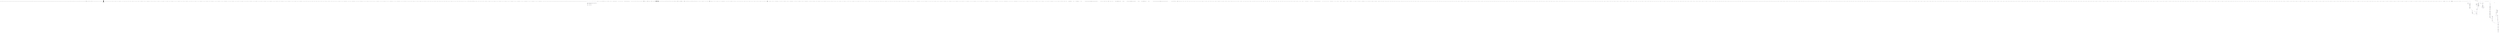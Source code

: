 digraph graph545394160 {
	compound=true;
	edge[color=blue];
	node325461513[label="typedef long unsigned int size_t;"];
	node1234328865[label="typedef __builtin_va_list __gnuc_va_list;"];
	node627556497[label="typedef unsigned char __u_char;"];
	node621257072[label="typedef unsigned short int __u_short;"];
	node460107127[label="typedef unsigned int __u_int;"];
	node1351568309[label="typedef unsigned long int __u_long;"];
	node199344266[label="typedef signed char __int8_t;"];
	node209972599[label="typedef unsigned char __uint8_t;"];
	node1995273587[label="typedef signed short int __int16_t;"];
	node1263973655[label="typedef unsigned short int __uint16_t;"];
	node1866632814[label="typedef signed int __int32_t;"];
	node1299564036[label="typedef unsigned int __uint32_t;"];
	node1918393987[label="typedef signed long int __int64_t;"];
	node2037874087[label="typedef unsigned long int __uint64_t;"];
	node376299447[label="typedef __int8_t __int_least8_t;"];
	node1575171535[label="typedef __uint8_t __uint_least8_t;"];
	node1551660539[label="typedef __int16_t __int_least16_t;"];
	node1772825962[label="typedef __uint16_t __uint_least16_t;"];
	node532299734[label="typedef __int32_t __int_least32_t;"];
	node48339760[label="typedef __uint32_t __uint_least32_t;"];
	node477655945[label="typedef __int64_t __int_least64_t;"];
	node571598641[label="typedef __uint64_t __uint_least64_t;"];
	node1899907523[label="typedef long int __quad_t;"];
	node474324008[label="typedef unsigned long int __u_quad_t;"];
	node1933032750[label="typedef long int __intmax_t;"];
	node396851838[label="typedef unsigned long int __uintmax_t;"];
	node448945595[label="typedef unsigned long int __dev_t;"];
	node1765223454[label="typedef unsigned int __uid_t;"];
	node543118058[label="typedef unsigned int __gid_t;"];
	node28783325[label="typedef unsigned long int __ino_t;"];
	node732559171[label="typedef unsigned long int __ino64_t;"];
	node1645885567[label="typedef unsigned int __mode_t;"];
	node1379589736[label="typedef unsigned long int __nlink_t;"];
	node1194857246[label="typedef long int __off_t;"];
	node1746617043[label="typedef long int __off64_t;"];
	node633776959[label="typedef int __pid_t;"];
	node943043201[label="struct stUn_ivp0 {
    int __val[2];
} ;"];
	node1065842699[label="typedef struct stUn_ivp0 __fsid_t;"];
	node242957908[label="typedef long int __clock_t;"];
	node1404232171[label="typedef unsigned long int __rlim_t;"];
	node2039166717[label="typedef unsigned long int __rlim64_t;"];
	node2061498059[label="typedef unsigned int __id_t;"];
	node1328382325[label="typedef long int __time_t;"];
	node1866665640[label="typedef unsigned int __useconds_t;"];
	node1657042048[label="typedef long int __suseconds_t;"];
	node315841481[label="typedef long int __suseconds64_t;"];
	node1693394713[label="typedef int __daddr_t;"];
	node1669140765[label="typedef int __key_t;"];
	node62190059[label="typedef int __clockid_t;"];
	node44979584[label="typedef void *__timer_t;"];
	node1747043900[label="typedef long int __blksize_t;"];
	node2000077854[label="typedef long int __blkcnt_t;"];
	node1182042884[label="typedef long int __blkcnt64_t;"];
	node1574916376[label="typedef unsigned long int __fsblkcnt_t;"];
	node1765907801[label="typedef unsigned long int __fsblkcnt64_t;"];
	node256089615[label="typedef unsigned long int __fsfilcnt_t;"];
	node2089498536[label="typedef unsigned long int __fsfilcnt64_t;"];
	node1266033948[label="typedef long int __fsword_t;"];
	node1032835955[label="typedef long int __ssize_t;"];
	node673992821[label="typedef long int __syscall_slong_t;"];
	node1821215584[label="typedef unsigned long int __syscall_ulong_t;"];
	node1774995948[label="typedef __off64_t __loff_t;"];
	node1839813660[label="typedef char *__caddr_t;"];
	node135692119[label="typedef long int __intptr_t;"];
	node912373554[label="typedef unsigned int __socklen_t;"];
	node1000469870[label="typedef int __sig_atomic_t;"];
	node256719132[label="struct stUn_ivp2 {
    int __count;
    union stUn_ivp1 {
        unsigned int __wch;
        char __wchb[4];
    } __value;
} ;"];
	node1537436803[label="typedef struct stUn_ivp2 __mbstate_t;"];
	node1110925998[label="struct _G_fpos_t {
    __off_t __pos;
    __mbstate_t __state;
} ;"];
	node2012237082[label="typedef struct _G_fpos_t __fpos_t;"];
	node1974317504[label="struct _G_fpos64_t {
    __off64_t __pos;
    __mbstate_t __state;
} ;"];
	node1943867171[label="typedef struct _G_fpos64_t __fpos64_t;"];
	node1873631950[label="struct _IO_FILE ;"];
	node1318272241[label="typedef struct _IO_FILE __FILE;"];
	node2142582414[label="struct _IO_FILE ;"];
	node1123207912[label="typedef struct _IO_FILE FILE;"];
	node1609562230[label="struct _IO_FILE ;"];
	node2052185144[label="struct _IO_marker ;"];
	node1567077043[label="struct _IO_codecvt ;"];
	node336734710[label="struct _IO_wide_data ;"];
	node1705173326[label="typedef void _IO_lock_t;"];
	node327193443[label="struct _IO_FILE {
    int _flags;
    char *_IO_read_ptr;
    char *_IO_read_end;
    char *_IO_read_base;
    char *_IO_write_base;
    char *_IO_write_ptr;
    char *_IO_write_end;
    char *_IO_buf_base;
    char *_IO_buf_end;
    char *_IO_save_base;
    char *_IO_backup_base;
    char *_IO_save_end;
    struct _IO_marker *_markers;
    struct _IO_FILE *_chain;
    int _fileno;
    int _flags2;
    __off_t _old_offset;
    unsigned short _cur_column;
    signed char _vtable_offset;
    char _shortbuf[1];
    _IO_lock_t *_lock;
    __off64_t _offset;
    struct _IO_codecvt *_codecvt;
    struct _IO_wide_data *_wide_data;
    struct _IO_FILE *_freeres_list;
    void *_freeres_buf;
    size_t __pad5;
    int _mode;
    char _unused2[15 * sizeof(int) - 4 * sizeof(void *) - sizeof(size_t)];
} ;"];
	node950896305[label="typedef __gnuc_va_list va_list;"];
	node1072476278[label="typedef __off_t off_t;"];
	node1913391510[label="typedef __ssize_t ssize_t;"];
	node1809970047[label="typedef __fpos_t fpos_t;"];
	node422926934[label="extern FILE *stdin;"];
	node473440633[label="extern FILE *stdout;"];
	node119880787[label="extern FILE *stderr;"];
	node428609308[label="extern int remove(const char *__filename);"];
	node343594171[label="const char *__filename"];
	node639331468[label="extern int rename(const char *__old, const char *__new);"];
	node1895260790[label="const char *__old"];
	node1161207962[label="const char *__new"];
	node38073174[label="extern int renameat(int __oldfd, const char *__old , int __newfd , const char *__new);"];
	node563984469[label="int __oldfd"];
	node1102189118[label="const char *__old"];
	node664701888[label="int __newfd"];
	node1483280222[label="const char *__new"];
	node1719112757[label="extern int fclose(FILE *__stream);"];
	node1248381893[label="FILE *__stream"];
	node1494983472[label="extern FILE *tmpfile(void );"];
	node879136982[label="void "];
	node196316233[label="extern char *tmpnam(char [20]);"];
	node1416656186[label="char [20]"];
	node1968179698[label="extern char *tmpnam_r(char __s[20]);"];
	node807377568[label="char __s[20]"];
	node443824088[label="extern char *tempnam(const char *__dir, const char *__pfx);"];
	node72565662[label="const char *__dir"];
	node2048109909[label="const char *__pfx"];
	node448955038[label="extern int fflush(FILE *__stream);"];
	node2085764061[label="FILE *__stream"];
	node972822462[label="extern int fflush_unlocked(FILE *__stream);"];
	node266273434[label="FILE *__stream"];
	node801156385[label="extern FILE *fopen(const char *__restrict __filename, const char *__restrict __modes);"];
	node638622177[label="const char *__restrict __filename"];
	node2049956172[label="const char *__restrict __modes"];
	node570607919[label="extern FILE *freopen(const char *__restrict __filename, const char *__restrict __modes , FILE *__restrict __stream);"];
	node733498021[label="const char *__restrict __filename"];
	node1510018796[label="const char *__restrict __modes"];
	node443806673[label="FILE *__restrict __stream"];
	node849280097[label="extern FILE *fdopen(int __fd, const char *__modes);"];
	node563749379[label="int __fd"];
	node565335965[label="const char *__modes"];
	node635586824[label="extern FILE *fmemopen(void *__s, size_t __len , const char *__modes);"];
	node1631215758[label="void *__s"];
	node2039613101[label="size_t __len"];
	node874378099[label="const char *__modes"];
	node71567184[label="extern FILE *open_memstream(char **__bufloc, size_t *__sizeloc);"];
	node1146621408[label="char **__bufloc"];
	node1541263681[label="size_t *__sizeloc"];
	node1393900894[label="extern void setbuf(FILE *__restrict __stream, char *__restrict __buf);"];
	node1193430365[label="FILE *__restrict __stream"];
	node1428887030[label="char *__restrict __buf"];
	node655391383[label="extern int setvbuf(FILE *__restrict __stream, char *__restrict __buf , int __modes , size_t __n);"];
	node1109753335[label="FILE *__restrict __stream"];
	node1941756340[label="char *__restrict __buf"];
	node612008977[label="int __modes"];
	node655013820[label="size_t __n"];
	node531630701[label="extern void setbuffer(FILE *__restrict __stream, char *__restrict __buf , size_t __size);"];
	node461803248[label="FILE *__restrict __stream"];
	node209329590[label="char *__restrict __buf"];
	node930610244[label="size_t __size"];
	node1774526427[label="extern void setlinebuf(FILE *__stream);"];
	node105859507[label="FILE *__stream"];
	node879372185[label="extern int fprintf(FILE *__restrict __stream, const char *__restrict __format, ...);"];
	node938987040[label="FILE *__restrict __stream"];
	node2136450980[label="const char *__restrict __format"];
	node919473090[label="extern int printf(const char *__restrict __format, ...);"];
	node1791292189[label="const char *__restrict __format"];
	node242619213[label="extern int sprintf(char *__restrict __s, const char *__restrict __format, ...);"];
	node1464233911[label="char *__restrict __s"];
	node39179479[label="const char *__restrict __format"];
	node1228034255[label="extern int vfprintf(FILE *__restrict __s, const char *__restrict __format , __gnuc_va_list __arg);"];
	node491894440[label="FILE *__restrict __s"];
	node777790557[label="const char *__restrict __format"];
	node934192727[label="__gnuc_va_list __arg"];
	node620534437[label="extern int vprintf(const char *__restrict __format, __gnuc_va_list __arg);"];
	node1045343603[label="const char *__restrict __format"];
	node60426688[label="__gnuc_va_list __arg"];
	node1467448355[label="extern int vsprintf(char *__restrict __s, const char *__restrict __format , __gnuc_va_list __arg);"];
	node1642867893[label="char *__restrict __s"];
	node1060210990[label="const char *__restrict __format"];
	node327662980[label="__gnuc_va_list __arg"];
	node1166536953[label="extern int snprintf(char *__restrict __s, size_t __maxlen , const char *__restrict __format, ...);"];
	node1383042224[label="char *__restrict __s"];
	node522525681[label="size_t __maxlen"];
	node185354501[label="const char *__restrict __format"];
	node878725938[label="extern int vsnprintf(char *__restrict __s, size_t __maxlen , const char *__restrict __format , __gnuc_va_list __arg);"];
	node1562772628[label="char *__restrict __s"];
	node325732352[label="size_t __maxlen"];
	node1309744648[label="const char *__restrict __format"];
	node1613065499[label="__gnuc_va_list __arg"];
	node1489504599[label="extern int vdprintf(int __fd, const char *__restrict __fmt , __gnuc_va_list __arg);"];
	node275122069[label="int __fd"];
	node495471129[label="const char *__restrict __fmt"];
	node732526171[label="__gnuc_va_list __arg"];
	node437475[label="extern int dprintf(int __fd, const char *__restrict __fmt, ...);"];
	node328838504[label="int __fd"];
	node827549167[label="const char *__restrict __fmt"];
	node1500512598[label="extern int fscanf(FILE *__restrict __stream, const char *__restrict __format, ...);"];
	node1494188138[label="FILE *__restrict __stream"];
	node1095583342[label="const char *__restrict __format"];
	node1775420512[label="extern int scanf(const char *__restrict __format, ...);"];
	node301601202[label="const char *__restrict __format"];
	node307996568[label="extern int sscanf(const char *__restrict __s, const char *__restrict __format, ...);"];
	node515938920[label="const char *__restrict __s"];
	node2083643423[label="const char *__restrict __format"];
	node528162154[label="extern int fscanf(FILE *__restrict __stream, const char *__restrict __format, ...);"];
	node1584779130[label="FILE *__restrict __stream"];
	node1848939096[label="const char *__restrict __format"];
	node560321707[label="extern int scanf(const char *__restrict __format, ...);"];
	node353562601[label="const char *__restrict __format"];
	node1295359081[label="extern int sscanf(const char *__restrict __s, const char *__restrict __format, ...);"];
	node1585358875[label="const char *__restrict __s"];
	node497424937[label="const char *__restrict __format"];
	node1304522697[label="extern int vfscanf(FILE *__restrict __s, const char *__restrict __format , __gnuc_va_list __arg);"];
	node691171870[label="FILE *__restrict __s"];
	node355063092[label="const char *__restrict __format"];
	node1351269492[label="__gnuc_va_list __arg"];
	node1463891130[label="extern int vscanf(const char *__restrict __format, __gnuc_va_list __arg);"];
	node1082753194[label="const char *__restrict __format"];
	node1277160809[label="__gnuc_va_list __arg"];
	node1588446023[label="extern int vsscanf(const char *__restrict __s, const char *__restrict __format , __gnuc_va_list __arg);"];
	node2001164060[label="const char *__restrict __s"];
	node1649464124[label="const char *__restrict __format"];
	node1071783182[label="__gnuc_va_list __arg"];
	node1590977463[label="extern int vfscanf(FILE *__restrict __s, const char *__restrict __format , __gnuc_va_list __arg);"];
	node610844900[label="FILE *__restrict __s"];
	node1613856232[label="const char *__restrict __format"];
	node1757653560[label="__gnuc_va_list __arg"];
	node1327145660[label="extern int vscanf(const char *__restrict __format, __gnuc_va_list __arg);"];
	node1755838330[label="const char *__restrict __format"];
	node1082705382[label="__gnuc_va_list __arg"];
	node1443210651[label="extern int vsscanf(const char *__restrict __s, const char *__restrict __format , __gnuc_va_list __arg);"];
	node1966896145[label="const char *__restrict __s"];
	node1307545610[label="const char *__restrict __format"];
	node815497540[label="__gnuc_va_list __arg"];
	node1559191497[label="extern int fgetc(FILE *__stream);"];
	node804955921[label="FILE *__stream"];
	node297225931[label="extern int getc(FILE *__stream);"];
	node1975716431[label="FILE *__stream"];
	node978798[label="extern int getchar(void );"];
	node1539591544[label="void "];
	node571309751[label="extern int getc_unlocked(FILE *__stream);"];
	node2089976729[label="FILE *__stream"];
	node1338926429[label="extern int getchar_unlocked(void );"];
	node1844179384[label="void "];
	node949082938[label="extern int fgetc_unlocked(FILE *__stream);"];
	node2079515765[label="FILE *__stream"];
	node322765937[label="extern int fputc(int __c, FILE *__stream);"];
	node523046050[label="int __c"];
	node545225642[label="FILE *__stream"];
	node1386805129[label="extern int putc(int __c, FILE *__stream);"];
	node2031507085[label="int __c"];
	node1374596618[label="FILE *__stream"];
	node1060104887[label="extern int putchar(int __c);"];
	node1237278408[label="int __c"];
	node1189317672[label="extern int fputc_unlocked(int __c, FILE *__stream);"];
	node682788544[label="int __c"];
	node1737176902[label="FILE *__stream"];
	node588125755[label="extern int putc_unlocked(int __c, FILE *__stream);"];
	node244298640[label="int __c"];
	node1287460787[label="FILE *__stream"];
	node787738572[label="extern int putchar_unlocked(int __c);"];
	node13193469[label="int __c"];
	node1491128748[label="extern int getw(FILE *__stream);"];
	node784488689[label="FILE *__stream"];
	node2136756216[label="extern int putw(int __w, FILE *__stream);"];
	node152177845[label="int __w"];
	node1774400964[label="FILE *__stream"];
	node202438568[label="extern char *fgets(char *__restrict __s, int __n , FILE *__restrict __stream);"];
	node542263318[label="char *__restrict __s"];
	node646910575[label="int __n"];
	node1979657069[label="FILE *__restrict __stream"];
	node207366788[label="extern __ssize_t __getdelim(char **__restrict __lineptr, size_t *__restrict __n , int __delimiter , FILE *__restrict __stream);"];
	node523440380[label="char **__restrict __lineptr"];
	node980801953[label="size_t *__restrict __n"];
	node1779913058[label="int __delimiter"];
	node800213720[label="FILE *__restrict __stream"];
	node1640246868[label="extern __ssize_t getdelim(char **__restrict __lineptr, size_t *__restrict __n , int __delimiter , FILE *__restrict __stream);"];
	node779998468[label="char **__restrict __lineptr"];
	node1675934713[label="size_t *__restrict __n"];
	node2126981566[label="int __delimiter"];
	node1484954668[label="FILE *__restrict __stream"];
	node130527868[label="extern __ssize_t getline(char **__restrict __lineptr, size_t *__restrict __n , FILE *__restrict __stream);"];
	node2139268895[label="char **__restrict __lineptr"];
	node1405855903[label="size_t *__restrict __n"];
	node308020179[label="FILE *__restrict __stream"];
	node197080602[label="extern int fputs(const char *__restrict __s, FILE *__restrict __stream);"];
	node1999836215[label="const char *__restrict __s"];
	node436211711[label="FILE *__restrict __stream"];
	node547293574[label="extern int puts(const char *__s);"];
	node1816294278[label="const char *__s"];
	node965023582[label="extern int ungetc(int __c, FILE *__stream);"];
	node327004479[label="int __c"];
	node1901371976[label="FILE *__stream"];
	node274958287[label="extern size_t fread(void *__restrict __ptr, size_t __size , size_t __n , FILE *__restrict __stream);"];
	node1789419471[label="void *__restrict __ptr"];
	node284145670[label="size_t __size"];
	node347053905[label="size_t __n"];
	node1475028309[label="FILE *__restrict __stream"];
	node1561921531[label="extern size_t fwrite(const void *__restrict __ptr, size_t __size , size_t __n , FILE *__restrict __s);"];
	node916936815[label="const void *__restrict __ptr"];
	node583835905[label="size_t __size"];
	node1742961957[label="size_t __n"];
	node1518422518[label="FILE *__restrict __s"];
	node1806983232[label="extern size_t fread_unlocked(void *__restrict __ptr, size_t __size , size_t __n , FILE *__restrict __stream);"];
	node1879414521[label="void *__restrict __ptr"];
	node1802302401[label="size_t __size"];
	node1617767058[label="size_t __n"];
	node1262516935[label="FILE *__restrict __stream"];
	node1293994933[label="extern size_t fwrite_unlocked(const void *__restrict __ptr, size_t __size , size_t __n , FILE *__restrict __stream);"];
	node191883794[label="const void *__restrict __ptr"];
	node941889045[label="size_t __size"];
	node1324249868[label="size_t __n"];
	node515702001[label="FILE *__restrict __stream"];
	node1692827845[label="extern int fseek(FILE *__stream, long int __off , int __whence);"];
	node1801561264[label="FILE *__stream"];
	node413481120[label="long int __off"];
	node604791405[label="int __whence"];
	node413118491[label="extern long int ftell(FILE *__stream);"];
	node1062354350[label="FILE *__stream"];
	node1490885900[label="extern void rewind(FILE *__stream);"];
	node1124506335[label="FILE *__stream"];
	node1814723699[label="extern int fseeko(FILE *__stream, __off_t __off , int __whence);"];
	node1789843584[label="FILE *__stream"];
	node1280539125[label="__off_t __off"];
	node1139208287[label="int __whence"];
	node1399313519[label="extern __off_t ftello(FILE *__stream);"];
	node1698185801[label="FILE *__stream"];
	node117890788[label="extern int fgetpos(FILE *__restrict __stream, fpos_t *__restrict __pos);"];
	node576407050[label="FILE *__restrict __stream"];
	node1222626908[label="fpos_t *__restrict __pos"];
	node954269867[label="extern int fsetpos(FILE *__stream, const fpos_t *__pos);"];
	node1685926521[label="FILE *__stream"];
	node541220779[label="const fpos_t *__pos"];
	node194807416[label="extern void clearerr(FILE *__stream);"];
	node2103548875[label="FILE *__stream"];
	node1776649574[label="extern int feof(FILE *__stream);"];
	node381400476[label="FILE *__stream"];
	node861715645[label="extern int ferror(FILE *__stream);"];
	node1531406640[label="FILE *__stream"];
	node472467991[label="extern void clearerr_unlocked(FILE *__stream);"];
	node1905758512[label="FILE *__stream"];
	node622007863[label="extern int feof_unlocked(FILE *__stream);"];
	node671271586[label="FILE *__stream"];
	node1595866994[label="extern int ferror_unlocked(FILE *__stream);"];
	node1888428943[label="FILE *__stream"];
	node1124290846[label="extern void perror(const char *__s);"];
	node1162833093[label="const char *__s"];
	node424305981[label="extern int fileno(FILE *__stream);"];
	node1242621531[label="FILE *__stream"];
	node732967222[label="extern int fileno_unlocked(FILE *__stream);"];
	node542295199[label="FILE *__stream"];
	node1603338883[label="extern int pclose(FILE *__stream);"];
	node1938527144[label="FILE *__stream"];
	node816725062[label="extern FILE *popen(const char *__command, const char *__modes);"];
	node1653433120[label="const char *__command"];
	node18696010[label="const char *__modes"];
	node1500546231[label="extern char *ctermid(char *__s);"];
	node1701351424[label="char *__s"];
	node1295501718[label="extern void flockfile(FILE *__stream);"];
	node1977641180[label="FILE *__stream"];
	node1539280298[label="extern int ftrylockfile(FILE *__stream);"];
	node1389994320[label="FILE *__stream"];
	node360708344[label="extern void funlockfile(FILE *__stream);"];
	node451433836[label="FILE *__stream"];
	node170113387[label="extern int __uflow(FILE *);"];
	node1850312254[label="FILE *"];
	node1012476940[label="extern int __overflow(FILE *, int );"];
	node639641166[label="FILE *"];
	node1972687241[label="int "];
	node266700356[label="typedef int wchar_t;"];
	node1911246500[label="struct stUn_ivp3 {
    int quot;
    int rem;
} ;"];
	node200141801[label="typedef struct stUn_ivp3 div_t;"];
	node142389720[label="struct stUn_ivp4 {
    long int quot;
    long int rem;
} ;"];
	node1473829090[label="typedef struct stUn_ivp4 ldiv_t;"];
	node1534611222[label="__extension__ struct stUn_ivp5 {
    long long int quot;
    long long int rem;
} ;"];
	node1460921183[label="__extension__ typedef struct stUn_ivp5 lldiv_t;"];
	node502756179[label="extern size_t __ctype_get_mb_cur_max(void );"];
	node1692119875[label="void "];
	node1635298461[label="extern double atof(const char *__nptr);"];
	node2080214930[label="const char *__nptr"];
	node1491363186[label="extern int atoi(const char *__nptr);"];
	node1263153428[label="const char *__nptr"];
	node440615154[label="extern long int atol(const char *__nptr);"];
	node855571430[label="const char *__nptr"];
	node1507371368[label="__extension__ extern long long int atoll(const char *__nptr);"];
	node1497818432[label="const char *__nptr"];
	node563732900[label="extern double strtod(const char *__restrict __nptr, char **__restrict __endptr);"];
	node483997331[label="const char *__restrict __nptr"];
	node76306508[label="char **__restrict __endptr"];
	node1637434535[label="extern float strtof(const char *__restrict __nptr, char **__restrict __endptr);"];
	node481610448[label="const char *__restrict __nptr"];
	node1966930659[label="char **__restrict __endptr"];
	node413081988[label="extern long double strtold(const char *__restrict __nptr, char **__restrict __endptr);"];
	node34526942[label="const char *__restrict __nptr"];
	node617172629[label="char **__restrict __endptr"];
	node290502947[label="extern long int strtol(const char *__restrict __nptr, char **__restrict __endptr , int __base);"];
	node1502143342[label="const char *__restrict __nptr"];
	node1465478513[label="char **__restrict __endptr"];
	node469528144[label="int __base"];
	node604726639[label="extern unsigned long int strtoul(const char *__restrict __nptr, char **__restrict __endptr , int __base);"];
	node1735552465[label="const char *__restrict __nptr"];
	node2033711470[label="char **__restrict __endptr"];
	node1646807380[label="int __base"];
	node1856828350[label="__extension__ extern long long int strtoq(const char *__restrict __nptr, char **__restrict __endptr , int __base);"];
	node418082467[label="const char *__restrict __nptr"];
	node645532522[label="char **__restrict __endptr"];
	node314139313[label="int __base"];
	node630085121[label="__extension__ extern unsigned long long int strtouq(const char *__restrict __nptr, char **__restrict __endptr , int __base);"];
	node1740832605[label="const char *__restrict __nptr"];
	node1346508543[label="char **__restrict __endptr"];
	node1286010247[label="int __base"];
	node2081702729[label="__extension__ extern long long int strtoll(const char *__restrict __nptr, char **__restrict __endptr , int __base);"];
	node988138425[label="const char *__restrict __nptr"];
	node988902163[label="char **__restrict __endptr"];
	node805556872[label="int __base"];
	node584019100[label="__extension__ extern unsigned long long int strtoull(const char *__restrict __nptr, char **__restrict __endptr , int __base);"];
	node43121577[label="const char *__restrict __nptr"];
	node621996714[label="char **__restrict __endptr"];
	node1737077873[label="int __base"];
	node1494271614[label="extern char *l64a(long int __n);"];
	node2074544955[label="long int __n"];
	node1438582949[label="extern long int a64l(const char *__s);"];
	node1267966514[label="const char *__s"];
	node168903628[label="typedef __u_char u_char;"];
	node1534460140[label="typedef __u_short u_short;"];
	node1348356159[label="typedef __u_int u_int;"];
	node921155868[label="typedef __u_long u_long;"];
	node1161284088[label="typedef __quad_t quad_t;"];
	node388527192[label="typedef __u_quad_t u_quad_t;"];
	node2064887411[label="typedef __fsid_t fsid_t;"];
	node909778317[label="typedef __loff_t loff_t;"];
	node64231553[label="typedef __ino_t ino_t;"];
	node1893078564[label="typedef __dev_t dev_t;"];
	node927048048[label="typedef __gid_t gid_t;"];
	node904285307[label="typedef __mode_t mode_t;"];
	node879785129[label="typedef __nlink_t nlink_t;"];
	node75629578[label="typedef __uid_t uid_t;"];
	node2067640441[label="typedef __pid_t pid_t;"];
	node1262034501[label="typedef __id_t id_t;"];
	node604555852[label="typedef __daddr_t daddr_t;"];
	node679971410[label="typedef __caddr_t caddr_t;"];
	node1005788990[label="typedef __key_t key_t;"];
	node2083341208[label="typedef __clock_t clock_t;"];
	node514097844[label="typedef __clockid_t clockid_t;"];
	node1196869875[label="typedef __time_t time_t;"];
	node738081163[label="typedef __timer_t timer_t;"];
	node1788371422[label="typedef unsigned long int ulong;"];
	node889096613[label="typedef unsigned short int ushort;"];
	node539941005[label="typedef unsigned int uint;"];
	node1915091057[label="typedef __int8_t int8_t;"];
	node719922449[label="typedef __int16_t int16_t;"];
	node1626000319[label="typedef __int32_t int32_t;"];
	node1799587714[label="typedef __int64_t int64_t;"];
	node2062209367[label="typedef __uint8_t u_int8_t;"];
	node1738489362[label="typedef __uint16_t u_int16_t;"];
	node100052509[label="typedef __uint32_t u_int32_t;"];
	node1547485443[label="typedef __uint64_t u_int64_t;"];
	node1516507032[label="typedef int register_t;"];
	subgraph cluster261979455 {
		compound=true;
		style=dotted;
		label="__bswap_16()";
		node642717950[label="B_FuDe", shape="triangle"];
		node1516698663[label="E_FuDe", shape="invtriangle"];
		node2032289334[label="__uint16_t __bsx"];
		subgraph cluster232812328 {
			compound=true;
			style=dotted;
			label="CompoundStatement";
			node1902521109[label="B_CoSt", shape="triangle"];
			node1389405694[label="E_CoSt", shape="invtriangle"];
			node426744693[label="unsigned short int _imopVarPre22;"];
			subgraph cluster2032864429 {
				compound=true;
				style=dotted;
				label="CallStatement";
				node146703551[label="B_CaSt", shape="triangle"];
				node492701217[label="E_CaSt", shape="invtriangle"];
				node183385454[label="__bsx"];
				node1474753609[label="_imopVarPre22"];
			}
			node1289857868[label="return _imopVarPre22;"];
		}
	}
	subgraph cluster744809168 {
		compound=true;
		style=dotted;
		label="__bswap_32()";
		node1171931309[label="B_FuDe", shape="triangle"];
		node301375619[label="E_FuDe", shape="invtriangle"];
		node1032600842[label="__uint32_t __bsx"];
		subgraph cluster780495524 {
			compound=true;
			style=dotted;
			label="CompoundStatement";
			node69736093[label="B_CoSt", shape="triangle"];
			node455099449[label="E_CoSt", shape="invtriangle"];
			node948594262[label="unsigned int _imopVarPre98;"];
			subgraph cluster1885218043 {
				compound=true;
				style=dotted;
				label="CallStatement";
				node1011946373[label="B_CaSt", shape="triangle"];
				node552069664[label="E_CaSt", shape="invtriangle"];
				node2107951446[label="__bsx"];
				node1210428112[label="_imopVarPre98"];
			}
			node1463948952[label="return _imopVarPre98;"];
		}
	}
	subgraph cluster382331995 {
		compound=true;
		style=dotted;
		label="__bswap_64()";
		node1073849761[label="B_FuDe", shape="triangle"];
		node888372948[label="E_FuDe", shape="invtriangle"];
		node2066406366[label="__uint64_t __bsx"];
		subgraph cluster781454800 {
			compound=true;
			style=dotted;
			label="CompoundStatement";
			node614787520[label="B_CoSt", shape="triangle"];
			node1620744559[label="E_CoSt", shape="invtriangle"];
			node1034654566[label="unsigned long int _imopVarPre99;"];
			subgraph cluster712956349 {
				compound=true;
				style=dotted;
				label="CallStatement";
				node2074315982[label="B_CaSt", shape="triangle"];
				node685435006[label="E_CaSt", shape="invtriangle"];
				node135213329[label="__bsx"];
				node859996466[label="_imopVarPre99"];
			}
			node1317025467[label="return _imopVarPre99;"];
		}
	}
	subgraph cluster306910057 {
		compound=true;
		style=dotted;
		label="__uint16_identity()";
		node582839050[label="B_FuDe", shape="triangle"];
		node571704265[label="E_FuDe", shape="invtriangle"];
		node769895447[label="__uint16_t __x"];
		subgraph cluster654730210 {
			compound=true;
			style=dotted;
			label="CompoundStatement";
			node965197768[label="B_CoSt", shape="triangle"];
			node822628151[label="E_CoSt", shape="invtriangle"];
			node1914282536[label="return __x;"];
		}
	}
	subgraph cluster582030011 {
		compound=true;
		style=dotted;
		label="__uint32_identity()";
		node1424375676[label="B_FuDe", shape="triangle"];
		node1636474039[label="E_FuDe", shape="invtriangle"];
		node1067333844[label="__uint32_t __x"];
		subgraph cluster19422918 {
			compound=true;
			style=dotted;
			label="CompoundStatement";
			node717115698[label="B_CoSt", shape="triangle"];
			node318489960[label="E_CoSt", shape="invtriangle"];
			node1556121768[label="return __x;"];
		}
	}
	subgraph cluster1912207546 {
		compound=true;
		style=dotted;
		label="__uint64_identity()";
		node1988464942[label="B_FuDe", shape="triangle"];
		node1050915341[label="E_FuDe", shape="invtriangle"];
		node741087120[label="__uint64_t __x"];
		subgraph cluster1323887236 {
			compound=true;
			style=dotted;
			label="CompoundStatement";
			node1994773989[label="B_CoSt", shape="triangle"];
			node453446119[label="E_CoSt", shape="invtriangle"];
			node1700355047[label="return __x;"];
		}
	}
	node417643500[label="struct stUn_ivp6 {
    unsigned long int __val[(1024 / (8 * sizeof(unsigned long int)))];
} ;"];
	node555149775[label="typedef struct stUn_ivp6 __sigset_t;"];
	node938056719[label="typedef __sigset_t sigset_t;"];
	node1009062488[label="struct timeval {
    __time_t tv_sec;
    __suseconds_t tv_usec;
} ;"];
	node888470788[label="struct timespec {
    __time_t tv_sec;
    __syscall_slong_t tv_nsec;
} ;"];
	node1297342391[label="typedef __suseconds_t suseconds_t;"];
	node352244878[label="typedef long int __fd_mask;"];
	node996907393[label="struct stUn_ivp7 {
    __fd_mask __fds_bits[1024 / (8 * (int) sizeof(__fd_mask))];
} ;"];
	node1195815705[label="typedef struct stUn_ivp7 fd_set;"];
	node1562946595[label="typedef __fd_mask fd_mask;"];
	node1528824395[label="extern int select(int __nfds, fd_set *__restrict __readfds , fd_set *__restrict __writefds , fd_set *__restrict __exceptfds , struct timeval *__restrict __timeout);"];
	node585691212[label="int __nfds"];
	node112159291[label="fd_set *__restrict __readfds"];
	node1169478399[label="fd_set *__restrict __writefds"];
	node2146670074[label="fd_set *__restrict __exceptfds"];
	node2118757222[label="struct timeval *__restrict __timeout"];
	node1690431[label="extern int pselect(int __nfds, fd_set *__restrict __readfds , fd_set *__restrict __writefds , fd_set *__restrict __exceptfds , const struct timespec *__restrict __timeout , const __sigset_t *__restrict __sigmask);"];
	node90702376[label="int __nfds"];
	node366105156[label="fd_set *__restrict __readfds"];
	node1394941443[label="fd_set *__restrict __writefds"];
	node513629561[label="fd_set *__restrict __exceptfds"];
	node2030098711[label="const struct timespec *__restrict __timeout"];
	node1269774727[label="const __sigset_t *__restrict __sigmask"];
	node964640757[label="typedef __blksize_t blksize_t;"];
	node692600080[label="typedef __blkcnt_t blkcnt_t;"];
	node1770496243[label="typedef __fsblkcnt_t fsblkcnt_t;"];
	node899094347[label="typedef __fsfilcnt_t fsfilcnt_t;"];
	node636107359[label="union stUn_ivp9 {
    __extension__ unsigned long long int __value64;
    struct stUn_ivp8 {
        unsigned int __low;
        unsigned int __high;
    } __value32;
} ;"];
	node1211349891[label="typedef union stUn_ivp9 __atomic_wide_counter;"];
	node1918144060[label="struct __pthread_internal_list {
    struct __pthread_internal_list *__prev;
    struct __pthread_internal_list *__next;
} ;"];
	node639651727[label="typedef struct __pthread_internal_list __pthread_list_t;"];
	node573479630[label="struct __pthread_internal_slist {
    struct __pthread_internal_slist *__next;
} ;"];
	node44055431[label="typedef struct __pthread_internal_slist __pthread_slist_t;"];
	node196579073[label="struct __pthread_mutex_s {
    int __lock;
    unsigned int __count;
    int __owner;
    unsigned int __nusers;
    int __kind;
    short __spins;
    short __elision;
    __pthread_list_t __list;
} ;"];
	node1687173664[label="struct __pthread_rwlock_arch_t {
    unsigned int __readers;
    unsigned int __writers;
    unsigned int __wrphase_futex;
    unsigned int __writers_futex;
    unsigned int __pad3;
    unsigned int __pad4;
    int __cur_writer;
    int __shared;
    signed char __rwelision;
    unsigned char __pad1[7];
    unsigned long int __pad2;
    unsigned int __flags;
} ;"];
	node1419792046[label="struct __pthread_cond_s {
    __atomic_wide_counter __wseq;
    __atomic_wide_counter __g1_start;
    unsigned int __g_refs[2];
    unsigned int __g_size[2];
    unsigned int __g1_orig_size;
    unsigned int __wrefs;
    unsigned int __g_signals[2];
} ;"];
	node1374330626[label="typedef unsigned int __tss_t;"];
	node487244665[label="typedef unsigned long int __thrd_t;"];
	node1761403877[label="struct stUn_ivp10 {
    int __data;
} ;"];
	node740211246[label="typedef struct stUn_ivp10 __once_flag;"];
	node413570014[label="typedef unsigned long int pthread_t;"];
	node1139693663[label="union stUn_ivp11 {
    char __size[4];
    int __align;
} ;"];
	node760134164[label="typedef union stUn_ivp11 pthread_mutexattr_t;"];
	node562228167[label="union stUn_ivp12 {
    char __size[4];
    int __align;
} ;"];
	node1472118275[label="typedef union stUn_ivp12 pthread_condattr_t;"];
	node1457189809[label="typedef unsigned int pthread_key_t;"];
	node11412007[label="typedef int pthread_once_t;"];
	node962085191[label="union pthread_attr_t {
    char __size[56];
    long int __align;
} ;"];
	node1057152052[label="typedef union pthread_attr_t pthread_attr_t;"];
	node1878388461[label="union stUn_ivp13 {
    struct __pthread_mutex_s __data;
    char __size[40];
    long int __align;
} ;"];
	node1945437911[label="typedef union stUn_ivp13 pthread_mutex_t;"];
	node759700960[label="union stUn_ivp14 {
    struct __pthread_cond_s __data;
    char __size[48];
    __extension__ long long int __align;
} ;"];
	node976699557[label="typedef union stUn_ivp14 pthread_cond_t;"];
	node881140722[label="union stUn_ivp15 {
    struct __pthread_rwlock_arch_t __data;
    char __size[56];
    long int __align;
} ;"];
	node929802467[label="typedef union stUn_ivp15 pthread_rwlock_t;"];
	node349345012[label="union stUn_ivp16 {
    char __size[8];
    long int __align;
} ;"];
	node216687255[label="typedef union stUn_ivp16 pthread_rwlockattr_t;"];
	node164983718[label="typedef volatile int pthread_spinlock_t;"];
	node370227400[label="union stUn_ivp17 {
    char __size[32];
    long int __align;
} ;"];
	node1583163108[label="typedef union stUn_ivp17 pthread_barrier_t;"];
	node1856277665[label="union stUn_ivp18 {
    char __size[4];
    int __align;
} ;"];
	node2003758509[label="typedef union stUn_ivp18 pthread_barrierattr_t;"];
	node1003404175[label="extern long int random(void );"];
	node106108132[label="void "];
	node607932414[label="extern void srandom(unsigned int __seed);"];
	node1706367351[label="unsigned int __seed"];
	node1351817489[label="extern char *initstate(unsigned int __seed, char *__statebuf , size_t __statelen);"];
	node1278003615[label="unsigned int __seed"];
	node1935593938[label="char *__statebuf"];
	node856734504[label="size_t __statelen"];
	node1722902384[label="extern char *setstate(char *__statebuf);"];
	node1334883529[label="char *__statebuf"];
	node131457381[label="struct random_data {
    int32_t *fptr;
    int32_t *rptr;
    int32_t *state;
    int rand_type;
    int rand_deg;
    int rand_sep;
    int32_t *end_ptr;
} ;"];
	node1641589131[label="extern int random_r(struct random_data *__restrict __buf, int32_t *__restrict __result);"];
	node549277650[label="struct random_data *__restrict __buf"];
	node1061265907[label="int32_t *__restrict __result"];
	node1712180503[label="extern int srandom_r(unsigned int __seed, struct random_data *__buf);"];
	node397652001[label="unsigned int __seed"];
	node865986174[label="struct random_data *__buf"];
	node660980732[label="extern int initstate_r(unsigned int __seed, char *__restrict __statebuf , size_t __statelen , struct random_data *__restrict __buf);"];
	node83611857[label="unsigned int __seed"];
	node305394713[label="char *__restrict __statebuf"];
	node1938612885[label="size_t __statelen"];
	node1159556041[label="struct random_data *__restrict __buf"];
	node1920465555[label="extern int setstate_r(char *__restrict __statebuf, struct random_data *__restrict __buf);"];
	node1983782601[label="char *__restrict __statebuf"];
	node1299612725[label="struct random_data *__restrict __buf"];
	node2008852182[label="extern int rand(void );"];
	node2089561347[label="void "];
	node1890770584[label="extern void srand(unsigned int __seed);"];
	node510135442[label="unsigned int __seed"];
	node2092453813[label="extern int rand_r(unsigned int *__seed);"];
	node1116429119[label="unsigned int *__seed"];
	node2030083038[label="extern double drand48(void );"];
	node879022668[label="void "];
	node1138518116[label="extern double erand48(unsigned short int __xsubi[3]);"];
	node284951008[label="unsigned short int __xsubi[3]"];
	node1555939899[label="extern long int lrand48(void );"];
	node114078685[label="void "];
	node1092465037[label="extern long int nrand48(unsigned short int __xsubi[3]);"];
	node1986657424[label="unsigned short int __xsubi[3]"];
	node1174935745[label="extern long int mrand48(void );"];
	node1034678546[label="void "];
	node759994182[label="extern long int jrand48(unsigned short int __xsubi[3]);"];
	node1745317719[label="unsigned short int __xsubi[3]"];
	node64584458[label="extern void srand48(long int __seedval);"];
	node414012475[label="long int __seedval"];
	node729970717[label="extern unsigned short int *seed48(unsigned short int __seed16v[3]);"];
	node529980226[label="unsigned short int __seed16v[3]"];
	node1722383225[label="extern void lcong48(unsigned short int __param[7]);"];
	node1232089578[label="unsigned short int __param[7]"];
	node1075178481[label="struct drand48_data {
    unsigned short int __x[3];
    unsigned short int __old_x[3];
    unsigned short int __c;
    unsigned short int __init;
    __extension__ unsigned long long int __a;
} ;"];
	node2064934627[label="extern int drand48_r(struct drand48_data *__restrict __buffer, double *__restrict __result);"];
	node953863032[label="struct drand48_data *__restrict __buffer"];
	node381862806[label="double *__restrict __result"];
	node1896887318[label="extern int erand48_r(unsigned short int __xsubi[3], struct drand48_data *__restrict __buffer , double *__restrict __result);"];
	node1513368495[label="unsigned short int __xsubi[3]"];
	node1456841999[label="struct drand48_data *__restrict __buffer"];
	node91706501[label="double *__restrict __result"];
	node897547821[label="extern int lrand48_r(struct drand48_data *__restrict __buffer, long int *__restrict __result);"];
	node987449013[label="struct drand48_data *__restrict __buffer"];
	node252195653[label="long int *__restrict __result"];
	node1575114306[label="extern int nrand48_r(unsigned short int __xsubi[3], struct drand48_data *__restrict __buffer , long int *__restrict __result);"];
	node381458361[label="unsigned short int __xsubi[3]"];
	node453600463[label="struct drand48_data *__restrict __buffer"];
	node252837416[label="long int *__restrict __result"];
	node1826212603[label="extern int mrand48_r(struct drand48_data *__restrict __buffer, long int *__restrict __result);"];
	node1528968613[label="struct drand48_data *__restrict __buffer"];
	node205122511[label="long int *__restrict __result"];
	node1296584410[label="extern int jrand48_r(unsigned short int __xsubi[3], struct drand48_data *__restrict __buffer , long int *__restrict __result);"];
	node955889357[label="unsigned short int __xsubi[3]"];
	node1809373351[label="struct drand48_data *__restrict __buffer"];
	node1651144763[label="long int *__restrict __result"];
	node668054578[label="extern int srand48_r(long int __seedval, struct drand48_data *__buffer);"];
	node907291502[label="long int __seedval"];
	node130147689[label="struct drand48_data *__buffer"];
	node908988801[label="extern int seed48_r(unsigned short int __seed16v[3], struct drand48_data *__buffer);"];
	node1318732098[label="unsigned short int __seed16v[3]"];
	node192470239[label="struct drand48_data *__buffer"];
	node528173394[label="extern int lcong48_r(unsigned short int __param[7], struct drand48_data *__buffer);"];
	node1051521166[label="unsigned short int __param[7]"];
	node1638696823[label="struct drand48_data *__buffer"];
	node1874401182[label="extern void *malloc(size_t __size);"];
	node1350907984[label="size_t __size"];
	node217674641[label="extern void *calloc(size_t __nmemb, size_t __size);"];
	node2095225286[label="size_t __nmemb"];
	node818897354[label="size_t __size"];
	node866710503[label="extern void *realloc(void *__ptr, size_t __size);"];
	node270355022[label="void *__ptr"];
	node1573560280[label="size_t __size"];
	node1074289331[label="extern void free(void *__ptr);"];
	node422329312[label="void *__ptr"];
	node2127132683[label="extern void *reallocarray(void *__ptr, size_t __nmemb , size_t __size);"];
	node199917383[label="void *__ptr"];
	node1792087378[label="size_t __nmemb"];
	node1984286422[label="size_t __size"];
	node261172467[label="extern void *reallocarray(void *__ptr, size_t __nmemb , size_t __size);"];
	node135045827[label="void *__ptr"];
	node37108197[label="size_t __nmemb"];
	node1369248292[label="size_t __size"];
	node1524957252[label="extern void *alloca(size_t __size);"];
	node1949652806[label="size_t __size"];
	node458593254[label="extern void *valloc(size_t __size);"];
	node1936734576[label="size_t __size"];
	node329314864[label="extern int posix_memalign(void **__memptr, size_t __alignment , size_t __size);"];
	node1567657718[label="void **__memptr"];
	node1066630158[label="size_t __alignment"];
	node970713705[label="size_t __size"];
	node1437100457[label="extern void *aligned_alloc(size_t __alignment, size_t __size);"];
	node2073842887[label="size_t __alignment"];
	node2009068503[label="size_t __size"];
	node1177315507[label="extern void abort(void );"];
	node1437243359[label="void "];
	node620914927[label="extern int atexit(void ( *__func )(void ));"];
	node1478564871[label="void ( *__func )(void )"];
	node206219678[label="void "];
	node31167858[label="extern int at_quick_exit(void ( *__func )(void ));"];
	node1001831672[label="void ( *__func )(void )"];
	node1621418276[label="void "];
	node1750233521[label="extern int on_exit(void ( *__func )(int __status, void *__arg), void *__arg);"];
	node3802995[label="void ( *__func )(int __status, void *__arg)"];
	node1002564947[label="int __status"];
	node1393084820[label="void *__arg"];
	node1276186503[label="void *__arg"];
	node6270491[label="extern void exit(int __status);"];
	node1134976854[label="int __status"];
	node656990566[label="extern void quick_exit(int __status);"];
	node1815100636[label="int __status"];
	node1208340763[label="extern void _Exit(int __status);"];
	node265355271[label="int __status"];
	node544769691[label="extern char *getenv(const char *__name);"];
	node626878677[label="const char *__name"];
	node699133054[label="extern int putenv(char *__string);"];
	node305030062[label="char *__string"];
	node395570589[label="extern int setenv(const char *__name, const char *__value , int __replace);"];
	node2113794401[label="const char *__name"];
	node850807405[label="const char *__value"];
	node194222449[label="int __replace"];
	node29823118[label="extern int unsetenv(const char *__name);"];
	node1258525678[label="const char *__name"];
	node1117388522[label="extern int clearenv(void );"];
	node1511100155[label="void "];
	node1212088131[label="extern char *mktemp(char *__template);"];
	node586367383[label="char *__template"];
	node1935077600[label="extern int mkstemp(char *__template);"];
	node1596306253[label="char *__template"];
	node502374033[label="extern int mkstemps(char *__template, int __suffixlen);"];
	node1171186898[label="char *__template"];
	node1560029245[label="int __suffixlen"];
	node1924230694[label="extern char *mkdtemp(char *__template);"];
	node1419169026[label="char *__template"];
	node1342478307[label="extern int system(const char *__command);"];
	node2020375753[label="const char *__command"];
	node52264560[label="extern char *realpath(const char *__restrict __name, char *__restrict __resolved);"];
	node328759362[label="const char *__restrict __name"];
	node248117531[label="char *__restrict __resolved"];
	node682310752[label="typedef int ( *__compar_fn_t )(const void *, const void *);"];
	node1922600460[label="const void *"];
	node454071866[label="const void *"];
	node264958250[label="extern void *bsearch(const void *__key, const void *__base , size_t __nmemb , size_t __size , __compar_fn_t __compar);"];
	node124020389[label="const void *__key"];
	node590393167[label="const void *__base"];
	node266546996[label="size_t __nmemb"];
	node1841717388[label="size_t __size"];
	node1736474010[label="__compar_fn_t __compar"];
	node1863555727[label="extern void qsort(void *__base, size_t __nmemb , size_t __size , __compar_fn_t __compar);"];
	node1918990140[label="void *__base"];
	node1878033156[label="size_t __nmemb"];
	node563414489[label="size_t __size"];
	node980133403[label="__compar_fn_t __compar"];
	node1871196571[label="extern int abs(int __x);"];
	node1298670930[label="int __x"];
	node1787710961[label="extern long int labs(long int __x);"];
	node1343321405[label="long int __x"];
	node1900721057[label="__extension__ extern long long int llabs(long long int __x);"];
	node723318649[label="long long int __x"];
	node977339684[label="extern div_t div(int __numer, int __denom);"];
	node699163434[label="int __numer"];
	node1892481313[label="int __denom"];
	node44629810[label="extern ldiv_t ldiv(long int __numer, long int __denom);"];
	node82266843[label="long int __numer"];
	node170222370[label="long int __denom"];
	node30393878[label="__extension__ extern lldiv_t lldiv(long long int __numer, long long int __denom);"];
	node470254628[label="long long int __numer"];
	node194152109[label="long long int __denom"];
	node1680603742[label="extern char *ecvt(double __value, int __ndigit , int *__restrict __decpt , int *__restrict __sign);"];
	node773076906[label="double __value"];
	node1631355548[label="int __ndigit"];
	node1790527981[label="int *__restrict __decpt"];
	node1962039611[label="int *__restrict __sign"];
	node640931858[label="extern char *fcvt(double __value, int __ndigit , int *__restrict __decpt , int *__restrict __sign);"];
	node317939541[label="double __value"];
	node2040312628[label="int __ndigit"];
	node422650431[label="int *__restrict __decpt"];
	node2147353713[label="int *__restrict __sign"];
	node769688712[label="extern char *gcvt(double __value, int __ndigit , char *__buf);"];
	node2057690764[label="double __value"];
	node286285758[label="int __ndigit"];
	node884491937[label="char *__buf"];
	node1675762891[label="extern char *qecvt(long double __value, int __ndigit , int *__restrict __decpt , int *__restrict __sign);"];
	node122981645[label="long double __value"];
	node912939829[label="int __ndigit"];
	node996821905[label="int *__restrict __decpt"];
	node1723433077[label="int *__restrict __sign"];
	node897495200[label="extern char *qfcvt(long double __value, int __ndigit , int *__restrict __decpt , int *__restrict __sign);"];
	node2073422512[label="long double __value"];
	node555793612[label="int __ndigit"];
	node187328653[label="int *__restrict __decpt"];
	node235484693[label="int *__restrict __sign"];
	node1518883091[label="extern char *qgcvt(long double __value, int __ndigit , char *__buf);"];
	node1113265198[label="long double __value"];
	node1791217204[label="int __ndigit"];
	node1971965892[label="char *__buf"];
	node1310981455[label="extern int ecvt_r(double __value, int __ndigit , int *__restrict __decpt , int *__restrict __sign , char *__restrict __buf , size_t __len);"];
	node2118462763[label="double __value"];
	node1224595497[label="int __ndigit"];
	node1899977239[label="int *__restrict __decpt"];
	node1447369182[label="int *__restrict __sign"];
	node1800909255[label="char *__restrict __buf"];
	node1027894185[label="size_t __len"];
	node57898047[label="extern int fcvt_r(double __value, int __ndigit , int *__restrict __decpt , int *__restrict __sign , char *__restrict __buf , size_t __len);"];
	node1669343837[label="double __value"];
	node290387978[label="int __ndigit"];
	node405184175[label="int *__restrict __decpt"];
	node252170601[label="int *__restrict __sign"];
	node956296241[label="char *__restrict __buf"];
	node1701955374[label="size_t __len"];
	node1944704208[label="extern int qecvt_r(long double __value, int __ndigit , int *__restrict __decpt , int *__restrict __sign , char *__restrict __buf , size_t __len);"];
	node1698384324[label="long double __value"];
	node1691285511[label="int __ndigit"];
	node845801360[label="int *__restrict __decpt"];
	node2041728889[label="int *__restrict __sign"];
	node1925797738[label="char *__restrict __buf"];
	node969960665[label="size_t __len"];
	node595301365[label="extern int qfcvt_r(long double __value, int __ndigit , int *__restrict __decpt , int *__restrict __sign , char *__restrict __buf , size_t __len);"];
	node766356953[label="long double __value"];
	node2081028293[label="int __ndigit"];
	node570508088[label="int *__restrict __decpt"];
	node1941404935[label="int *__restrict __sign"];
	node1789568619[label="char *__restrict __buf"];
	node1060066388[label="size_t __len"];
	node1335943526[label="extern int mblen(const char *__s, size_t __n);"];
	node1020999560[label="const char *__s"];
	node1146314232[label="size_t __n"];
	node1246583233[label="extern int mbtowc(wchar_t *__restrict __pwc, const char *__restrict __s , size_t __n);"];
	node2028951553[label="wchar_t *__restrict __pwc"];
	node605946828[label="const char *__restrict __s"];
	node1099073452[label="size_t __n"];
	node1817021188[label="extern int wctomb(char *__s, wchar_t __wchar);"];
	node1355026319[label="char *__s"];
	node180019035[label="wchar_t __wchar"];
	node810323769[label="extern size_t mbstowcs(wchar_t *__restrict __pwcs, const char *__restrict __s , size_t __n);"];
	node341552838[label="wchar_t *__restrict __pwcs"];
	node417857594[label="const char *__restrict __s"];
	node747179747[label="size_t __n"];
	node1795222190[label="extern size_t wcstombs(char *__restrict __s, const wchar_t *__restrict __pwcs , size_t __n);"];
	node1648105500[label="char *__restrict __s"];
	node1037954968[label="const wchar_t *__restrict __pwcs"];
	node1559663411[label="size_t __n"];
	node718530533[label="extern int rpmatch(const char *__response);"];
	node1701644171[label="const char *__response"];
	node916933656[label="extern int getsubopt(char **__restrict __optionp, char *const *__restrict __tokens , char **__restrict __valuep);"];
	node1002469873[label="char **__restrict __optionp"];
	node847473790[label="char *const *__restrict __tokens"];
	node1995267710[label="char **__restrict __valuep"];
	node34722172[label="extern int getloadavg(double __loadavg[], int __nelem);"];
	node1798111714[label="double __loadavg[]"];
	node1523691893[label="int __nelem"];
	node952219856[label="struct stUn_ivp19 {
    unsigned char _x[4];
} ;"];
	node1640215324[label="typedef struct stUn_ivp19 omp_lock_t;"];
	node1363020954[label="struct stUn_ivp20 {
    unsigned char _x[8 + sizeof(void *)];
} ;"];
	node1701959073[label="typedef struct stUn_ivp20 omp_nest_lock_t;"];
	node1214373744[label="enum omp_sched_t {
    omp_sched_static = 1, omp_sched_dynamic = 2 , omp_sched_guided = 3 , omp_sched_auto = 4 , omp_sched_monotonic = 0x80000000U
} ;"];
	node200550954[label="typedef enum omp_sched_t omp_sched_t;"];
	node1432387181[label="enum omp_proc_bind_t {
    omp_proc_bind_false = 0, omp_proc_bind_true = 1 , omp_proc_bind_master = 2 , omp_proc_bind_close = 3 , omp_proc_bind_spread = 4
} ;"];
	node1504289078[label="typedef enum omp_proc_bind_t omp_proc_bind_t;"];
	node582021139[label="enum omp_sync_hint_t {
    omp_sync_hint_none = 0, omp_lock_hint_none = omp_sync_hint_none , omp_sync_hint_uncontended = 1 , omp_lock_hint_uncontended = omp_sync_hint_uncontended , omp_sync_hint_contended = 2 , omp_lock_hint_contended = omp_sync_hint_contended , omp_sync_hint_nonspeculative = 4 , omp_lock_hint_nonspeculative = omp_sync_hint_nonspeculative , omp_sync_hint_speculative = 8 , omp_lock_hint_speculative = omp_sync_hint_speculative
} ;"];
	node243334301[label="typedef enum omp_sync_hint_t omp_sync_hint_t;"];
	node1116729138[label="typedef omp_sync_hint_t omp_lock_hint_t;"];
	node1641843300[label="struct omp_depend_t {
    char __omp_depend_t__[2 * sizeof(void *)];
} ;"];
	node1594252764[label="typedef struct omp_depend_t omp_depend_t;"];
	node282777364[label="enum omp_pause_resource_t {
    omp_pause_soft = 1, omp_pause_hard = 2
} ;"];
	node749948446[label="typedef enum omp_pause_resource_t omp_pause_resource_t;"];
	node868394850[label="typedef long unsigned int omp_uintptr_t;"];
	node213325241[label="enum omp_memspace_handle_t {
    omp_default_mem_space = 0, omp_large_cap_mem_space = 1 , omp_const_mem_space = 2 , omp_high_bw_mem_space = 3 , omp_low_lat_mem_space = 4 , __omp_memspace_handle_t_max__ = 0xffffffffffffffffUL
} ;"];
	node1218834268[label="typedef enum omp_memspace_handle_t omp_memspace_handle_t;"];
	node1446745186[label="enum omp_allocator_handle_t {
    omp_null_allocator = 0, omp_default_mem_alloc = 1 , omp_large_cap_mem_alloc = 2 , omp_const_mem_alloc = 3 , omp_high_bw_mem_alloc = 4 , omp_low_lat_mem_alloc = 5 , omp_cgroup_mem_alloc = 6 , omp_pteam_mem_alloc = 7 , omp_thread_mem_alloc = 8 , __omp_allocator_handle_t_max__ = 0xffffffffffffffffUL
} ;"];
	node1646977722[label="typedef enum omp_allocator_handle_t omp_allocator_handle_t;"];
	node2125513028[label="enum omp_alloctrait_key_t {
    omp_atk_sync_hint = 1, omp_atk_alignment = 2 , omp_atk_access = 3 , omp_atk_pool_size = 4 , omp_atk_fallback = 5 , omp_atk_fb_data = 6 , omp_atk_pinned = 7 , omp_atk_partition = 8
} ;"];
	node1517795276[label="typedef enum omp_alloctrait_key_t omp_alloctrait_key_t;"];
	node1498187897[label="enum omp_alloctrait_value_t {
    omp_atv_default = (long unsigned int) -1, omp_atv_false = 0 , omp_atv_true = 1 , omp_atv_contended = 3 , omp_atv_uncontended = 4 , omp_atv_serialized = 5 , omp_atv_sequential = omp_atv_serialized , omp_atv_private = 6 , omp_atv_all = 7 , omp_atv_thread = 8 , omp_atv_pteam = 9 , omp_atv_cgroup = 10 , omp_atv_default_mem_fb = 11 , omp_atv_null_fb = 12 , omp_atv_abort_fb = 13 , omp_atv_allocator_fb = 14 , omp_atv_environment = 15 , omp_atv_nearest = 16 , omp_atv_blocked = 17 , omp_atv_interleaved = 18
} ;"];
	node1593284115[label="typedef enum omp_alloctrait_value_t omp_alloctrait_value_t;"];
	node252379604[label="struct omp_alloctrait_t {
    omp_alloctrait_key_t key;
    omp_uintptr_t value;
} ;"];
	node304909156[label="typedef struct omp_alloctrait_t omp_alloctrait_t;"];
	node2017117273[label="enum omp_event_handle_t {
    __omp_event_handle_t_max__ = 0xffffffffffffffffUL
} ;"];
	node752883223[label="typedef enum omp_event_handle_t omp_event_handle_t;"];
	node1748739009[label="extern void omp_set_num_threads(int );"];
	node1055642094[label="int "];
	node200336437[label="extern int omp_get_num_threads(void );"];
	node1630145865[label="void "];
	node141183899[label="extern int omp_get_max_threads(void );"];
	node308980389[label="void "];
	node1201817324[label="extern int omp_get_thread_num(void );"];
	node730979964[label="void "];
	node938157986[label="extern int omp_get_num_procs(void );"];
	node1069392957[label="void "];
	node54741136[label="extern int omp_in_parallel(void );"];
	node1485720746[label="void "];
	node969784398[label="extern void omp_set_dynamic(int );"];
	node602658198[label="int "];
	node308807301[label="extern int omp_get_dynamic(void );"];
	node109382658[label="void "];
	node443647727[label="extern void omp_set_nested(int );"];
	node1340154762[label="int "];
	node335947861[label="extern int omp_get_nested(void );"];
	node1747577985[label="void "];
	node329088237[label="extern void omp_init_lock(omp_lock_t *);"];
	node1623683691[label="omp_lock_t *"];
	node890038747[label="extern void omp_init_lock_with_hint(omp_lock_t *, omp_sync_hint_t );"];
	node1699826237[label="omp_lock_t *"];
	node305518456[label="omp_sync_hint_t "];
	node45854145[label="extern void omp_destroy_lock(omp_lock_t *);"];
	node1901881354[label="omp_lock_t *"];
	node95025717[label="extern void omp_set_lock(omp_lock_t *);"];
	node1771721684[label="omp_lock_t *"];
	node964876093[label="extern void omp_unset_lock(omp_lock_t *);"];
	node1303005786[label="omp_lock_t *"];
	node478088662[label="extern int omp_test_lock(omp_lock_t *);"];
	node75107955[label="omp_lock_t *"];
	node1506598372[label="extern void omp_init_nest_lock(omp_nest_lock_t *);"];
	node877323851[label="omp_nest_lock_t *"];
	node1354458213[label="extern void omp_init_nest_lock_with_hint(omp_nest_lock_t *, omp_sync_hint_t );"];
	node1039236683[label="omp_nest_lock_t *"];
	node1071496369[label="omp_sync_hint_t "];
	node420620668[label="extern void omp_destroy_nest_lock(omp_nest_lock_t *);"];
	node1573505945[label="omp_nest_lock_t *"];
	node534714987[label="extern void omp_set_nest_lock(omp_nest_lock_t *);"];
	node1740275123[label="omp_nest_lock_t *"];
	node1578090422[label="extern void omp_unset_nest_lock(omp_nest_lock_t *);"];
	node1107130176[label="omp_nest_lock_t *"];
	node1871238145[label="extern int omp_test_nest_lock(omp_nest_lock_t *);"];
	node1832370550[label="omp_nest_lock_t *"];
	node386211764[label="extern double omp_get_wtime(void );"];
	node1184758775[label="void "];
	node2037162244[label="extern double omp_get_wtick(void );"];
	node280301845[label="void "];
	node1045796314[label="extern void omp_set_schedule(omp_sched_t , int );"];
	node947724548[label="omp_sched_t "];
	node1474437115[label="int "];
	node2004903925[label="extern void omp_get_schedule(omp_sched_t *, int *);"];
	node943621760[label="omp_sched_t *"];
	node1460731103[label="int *"];
	node1405399915[label="extern int omp_get_thread_limit(void );"];
	node404551569[label="void "];
	node539719263[label="extern void omp_set_max_active_levels(int );"];
	node1219462503[label="int "];
	node1858236478[label="extern int omp_get_max_active_levels(void );"];
	node1010233611[label="void "];
	node1442109374[label="extern int omp_get_supported_active_levels(void );"];
	node1901768975[label="void "];
	node570686028[label="extern int omp_get_level(void );"];
	node2086609996[label="void "];
	node1548833119[label="extern int omp_get_ancestor_thread_num(int );"];
	node1511492878[label="int "];
	node32401843[label="extern int omp_get_team_size(int );"];
	node62960176[label="int "];
	node1013804211[label="extern int omp_get_active_level(void );"];
	node1671984614[label="void "];
	node1113321384[label="extern int omp_in_final(void );"];
	node126199346[label="void "];
	node625755991[label="extern int omp_get_cancellation(void );"];
	node413337949[label="void "];
	node1015266784[label="extern omp_proc_bind_t omp_get_proc_bind(void );"];
	node147194635[label="void "];
	node1299121248[label="extern int omp_get_num_places(void );"];
	node883622810[label="void "];
	node314915262[label="extern int omp_get_place_num_procs(int );"];
	node337906100[label="int "];
	node658516426[label="extern void omp_get_place_proc_ids(int , int *);"];
	node2023438967[label="int "];
	node787516112[label="int *"];
	node1641811952[label="extern int omp_get_place_num(void );"];
	node1929039903[label="void "];
	node453966584[label="extern int omp_get_partition_num_places(void );"];
	node1701812315[label="void "];
	node2008136203[label="extern void omp_get_partition_place_nums(int *);"];
	node1783873866[label="int *"];
	node1399992133[label="extern void omp_set_default_device(int );"];
	node1890258988[label="int "];
	node1850895452[label="extern int omp_get_default_device(void );"];
	node627185334[label="void "];
	node1843837686[label="extern int omp_get_num_devices(void );"];
	node828101325[label="void "];
	node976917427[label="extern int omp_get_num_teams(void );"];
	node586273406[label="void "];
	node1329682999[label="extern int omp_get_team_num(void );"];
	node722806055[label="void "];
	node996171897[label="extern int omp_is_initial_device(void );"];
	node1700828897[label="void "];
	node1375173042[label="extern int omp_get_initial_device(void );"];
	node998321521[label="void "];
	node1301927852[label="extern int omp_get_max_task_priority(void );"];
	node395923192[label="void "];
	node1309070630[label="extern void omp_fulfill_event(omp_event_handle_t );"];
	node654787010[label="omp_event_handle_t "];
	node1098701932[label="extern void *omp_target_alloc(long unsigned int , int );"];
	node1785651309[label="long unsigned int "];
	node1785850177[label="int "];
	node540697999[label="extern void omp_target_free(void *, int );"];
	node1407805634[label="void *"];
	node946591987[label="int "];
	node1218018048[label="extern int omp_target_is_present(const void *, int );"];
	node997444725[label="const void *"];
	node164960495[label="int "];
	node1720317013[label="extern int omp_target_memcpy(void *, const void * , long unsigned int  , long unsigned int  , long unsigned int  , int  , int );"];
	node1348266906[label="void *"];
	node1762015602[label="const void *"];
	node635113300[label="long unsigned int "];
	node76619140[label="long unsigned int "];
	node552430641[label="long unsigned int "];
	node931293521[label="int "];
	node626315799[label="int "];
	node1319060068[label="extern int omp_target_memcpy_rect(void *, const void * , long unsigned int  , int  , const long unsigned int * , const long unsigned int * , const long unsigned int * , const long unsigned int * , const long unsigned int * , int  , int );"];
	node1227219757[label="void *"];
	node1163288873[label="const void *"];
	node1347871551[label="long unsigned int "];
	node164640732[label="int "];
	node321785376[label="const long unsigned int *"];
	node1769380299[label="const long unsigned int *"];
	node2147180708[label="const long unsigned int *"];
	node1865939832[label="const long unsigned int *"];
	node2106948758[label="const long unsigned int *"];
	node994366731[label="int "];
	node369766968[label="int "];
	node743888043[label="extern int omp_target_associate_ptr(const void *, const void * , long unsigned int  , long unsigned int  , int );"];
	node969409298[label="const void *"];
	node1954521781[label="const void *"];
	node1071886426[label="long unsigned int "];
	node1434727271[label="long unsigned int "];
	node1661720257[label="int "];
	node585405660[label="extern int omp_target_disassociate_ptr(const void *, int );"];
	node1382163774[label="const void *"];
	node1134659766[label="int "];
	node1080108605[label="extern void omp_set_affinity_format(const char *);"];
	node625273023[label="const char *"];
	node204689211[label="extern long unsigned int omp_get_affinity_format(char *, long unsigned int );"];
	node1351340245[label="char *"];
	node648951789[label="long unsigned int "];
	node471388375[label="extern void omp_display_affinity(const char *);"];
	node14770586[label="const char *"];
	node1127850725[label="extern long unsigned int omp_capture_affinity(char *, long unsigned int  , const char *);"];
	node838001843[label="char *"];
	node2111444080[label="long unsigned int "];
	node1493240866[label="const char *"];
	node1106230569[label="extern int omp_pause_resource(omp_pause_resource_t , int );"];
	node87064558[label="omp_pause_resource_t "];
	node1026895796[label="int "];
	node1900380282[label="extern int omp_pause_resource_all(omp_pause_resource_t );"];
	node1302421202[label="omp_pause_resource_t "];
	node887157971[label="extern omp_allocator_handle_t omp_init_allocator(omp_memspace_handle_t , int  , const omp_alloctrait_t []);"];
	node185763066[label="omp_memspace_handle_t "];
	node1023148432[label="int "];
	node295184487[label="const omp_alloctrait_t []"];
	node1286132806[label="extern void omp_destroy_allocator(omp_allocator_handle_t );"];
	node790118853[label="omp_allocator_handle_t "];
	node1329618855[label="extern void omp_set_default_allocator(omp_allocator_handle_t );"];
	node255472144[label="omp_allocator_handle_t "];
	node740835659[label="extern omp_allocator_handle_t omp_get_default_allocator(void );"];
	node1784650971[label="void "];
	node863671302[label="extern void *omp_alloc(long unsigned int , omp_allocator_handle_t );"];
	node1317734232[label="long unsigned int "];
	node2139800911[label="omp_allocator_handle_t "];
	node698097853[label="extern void omp_free(void *, omp_allocator_handle_t );"];
	node1173156384[label="void *"];
	node1834112243[label="omp_allocator_handle_t "];
	node755091209[label="typedef float float_t;"];
	node1639470179[label="typedef double double_t;"];
	node1901236564[label="extern int __fpclassify(double __value);"];
	node1493303803[label="double __value"];
	node1818580877[label="extern int __signbit(double __value);"];
	node1243782813[label="double __value"];
	node1700669704[label="extern int __isinf(double __value);"];
	node49969772[label="double __value"];
	node113007716[label="extern int __finite(double __value);"];
	node1403328489[label="double __value"];
	node1055068304[label="extern int __isnan(double __value);"];
	node392546893[label="double __value"];
	node694166494[label="extern int __iseqsig(double __x, double __y);"];
	node1605950316[label="double __x"];
	node277302137[label="double __y"];
	node5070432[label="extern int __issignaling(double __value);"];
	node251910170[label="double __value"];
	node1761943604[label="extern double acos(double __x);"];
	node970721057[label="double __x"];
	node177048897[label="extern double __acos(double __x);"];
	node1419886138[label="double __x"];
	node1587834489[label="extern double asin(double __x);"];
	node91193394[label="double __x"];
	node973715842[label="extern double __asin(double __x);"];
	node445075135[label="double __x"];
	node968891735[label="extern double atan(double __x);"];
	node1923396964[label="double __x"];
	node291638651[label="extern double __atan(double __x);"];
	node1368038538[label="double __x"];
	node307125473[label="extern double atan2(double __y, double __x);"];
	node393321147[label="double __y"];
	node378055712[label="double __x"];
	node1135467936[label="extern double __atan2(double __y, double __x);"];
	node1829513616[label="double __y"];
	node1117417365[label="double __x"];
	node1866836544[label="extern double cos(double __x);"];
	node2064946495[label="double __x"];
	node206227227[label="extern double __cos(double __x);"];
	node592551498[label="double __x"];
	node788066071[label="extern double sin(double __x);"];
	node1681631162[label="double __x"];
	node3330999[label="extern double __sin(double __x);"];
	node608129348[label="double __x"];
	node1695966693[label="extern double tan(double __x);"];
	node1126605815[label="double __x"];
	node264198575[label="extern double __tan(double __x);"];
	node889425821[label="double __x"];
	node930138901[label="extern double cosh(double __x);"];
	node1095714479[label="double __x"];
	node1772320694[label="extern double __cosh(double __x);"];
	node1264234323[label="double __x"];
	node1669875264[label="extern double sinh(double __x);"];
	node1279785053[label="double __x"];
	node1215765274[label="extern double __sinh(double __x);"];
	node1621046822[label="double __x"];
	node1816603598[label="extern double tanh(double __x);"];
	node1847285421[label="double __x"];
	node931617642[label="extern double __tanh(double __x);"];
	node222599264[label="double __x"];
	node1896749814[label="extern double acosh(double __x);"];
	node1289019915[label="double __x"];
	node839663156[label="extern double __acosh(double __x);"];
	node1738996466[label="double __x"];
	node2011240480[label="extern double asinh(double __x);"];
	node616401159[label="double __x"];
	node2061342329[label="extern double __asinh(double __x);"];
	node656715336[label="double __x"];
	node1183330448[label="extern double atanh(double __x);"];
	node866772111[label="double __x"];
	node2008419183[label="extern double __atanh(double __x);"];
	node1591986768[label="double __x"];
	node1713163522[label="extern double exp(double __x);"];
	node97705314[label="double __x"];
	node1049704525[label="extern double __exp(double __x);"];
	node1766001424[label="double __x"];
	node1190872586[label="extern double frexp(double __x, int *__exponent);"];
	node465236179[label="double __x"];
	node522423241[label="int *__exponent"];
	node1764641333[label="extern double __frexp(double __x, int *__exponent);"];
	node2047015557[label="double __x"];
	node312618436[label="int *__exponent"];
	node239369517[label="extern double ldexp(double __x, int __exponent);"];
	node1882410496[label="double __x"];
	node244578484[label="int __exponent"];
	node1357609744[label="extern double __ldexp(double __x, int __exponent);"];
	node27364198[label="double __x"];
	node1062939371[label="int __exponent"];
	node995913779[label="extern double log(double __x);"];
	node1480518878[label="double __x"];
	node252854626[label="extern double __log(double __x);"];
	node251372426[label="double __x"];
	node416173725[label="extern double log10(double __x);"];
	node2030900532[label="double __x"];
	node74503297[label="extern double __log10(double __x);"];
	node1712531783[label="double __x"];
	node779437426[label="extern double modf(double __x, double *__iptr);"];
	node1638860852[label="double __x"];
	node2019063788[label="double *__iptr"];
	node1456473229[label="extern double __modf(double __x, double *__iptr);"];
	node2017635618[label="double __x"];
	node2055200034[label="double *__iptr"];
	node804953376[label="extern double expm1(double __x);"];
	node1086049723[label="double __x"];
	node609512606[label="extern double __expm1(double __x);"];
	node1683528756[label="double __x"];
	node1823700420[label="extern double log1p(double __x);"];
	node715225408[label="double __x"];
	node615294449[label="extern double __log1p(double __x);"];
	node91648083[label="double __x"];
	node181276921[label="extern double logb(double __x);"];
	node1526160992[label="double __x"];
	node1575949180[label="extern double __logb(double __x);"];
	node1588942187[label="double __x"];
	node183365091[label="extern double exp2(double __x);"];
	node1750477525[label="double __x"];
	node699697577[label="extern double __exp2(double __x);"];
	node1584568446[label="double __x"];
	node922183469[label="extern double log2(double __x);"];
	node1600883101[label="double __x"];
	node1939809007[label="extern double __log2(double __x);"];
	node481907286[label="double __x"];
	node203385366[label="extern double pow(double __x, double __y);"];
	node587896707[label="double __x"];
	node1779821686[label="double __y"];
	node1225508974[label="extern double __pow(double __x, double __y);"];
	node1292399957[label="double __x"];
	node1133007712[label="double __y"];
	node1176176527[label="extern double sqrt(double __x);"];
	node2038898411[label="double __x"];
	node1135952756[label="extern double __sqrt(double __x);"];
	node1677379140[label="double __x"];
	node2024180199[label="extern double hypot(double __x, double __y);"];
	node1168145303[label="double __x"];
	node1044056092[label="double __y"];
	node1114357684[label="extern double __hypot(double __x, double __y);"];
	node294898431[label="double __x"];
	node1588484272[label="double __y"];
	node1579998708[label="extern double cbrt(double __x);"];
	node1184908904[label="double __x"];
	node1274738772[label="extern double __cbrt(double __x);"];
	node533282421[label="double __x"];
	node1219733997[label="extern double ceil(double __x);"];
	node1573760791[label="double __x"];
	node1147491964[label="extern double __ceil(double __x);"];
	node2077361102[label="double __x"];
	node426841558[label="extern double fabs(double __x);"];
	node1470601507[label="double __x"];
	node1361390945[label="extern double __fabs(double __x);"];
	node2086321553[label="double __x"];
	node880416542[label="extern double floor(double __x);"];
	node1708980239[label="double __x"];
	node904885928[label="extern double __floor(double __x);"];
	node1276416078[label="double __x"];
	node1313974771[label="extern double fmod(double __x, double __y);"];
	node1198559423[label="double __x"];
	node163187202[label="double __y"];
	node1245234222[label="extern double __fmod(double __x, double __y);"];
	node1181670854[label="double __x"];
	node1028387036[label="double __y"];
	node956906058[label="extern int isinf(double __value);"];
	node864929907[label="double __value"];
	node2072428412[label="extern int finite(double __value);"];
	node966388369[label="double __value"];
	node279915409[label="extern double drem(double __x, double __y);"];
	node2010875087[label="double __x"];
	node2116828977[label="double __y"];
	node1665344713[label="extern double __drem(double __x, double __y);"];
	node1672057600[label="double __x"];
	node593214494[label="double __y"];
	node298003227[label="extern double significand(double __x);"];
	node714195724[label="double __x"];
	node254972752[label="extern double __significand(double __x);"];
	node7645488[label="double __x"];
	node1358895234[label="extern double copysign(double __x, double __y);"];
	node368326359[label="double __x"];
	node764937140[label="double __y"];
	node1669856009[label="extern double __copysign(double __x, double __y);"];
	node1774517761[label="double __x"];
	node788676645[label="double __y"];
	node192145407[label="extern double nan(const char *__tagb);"];
	node1687306894[label="const char *__tagb"];
	node1145668553[label="extern double __nan(const char *__tagb);"];
	node243586925[label="const char *__tagb"];
	node259037522[label="extern int isnan(double __value);"];
	node1418164690[label="double __value"];
	node1760872424[label="extern double j0(double );"];
	node1998431869[label="double "];
	node89431024[label="extern double __j0(double );"];
	node1848246129[label="double "];
	node580089154[label="extern double j1(double );"];
	node2010888498[label="double "];
	node1824184243[label="extern double __j1(double );"];
	node718624677[label="double "];
	node1640223304[label="extern double jn(int , double );"];
	node1208631292[label="int "];
	node2019880094[label="double "];
	node1307772967[label="extern double __jn(int , double );"];
	node1702135489[label="int "];
	node501646745[label="double "];
	node740222910[label="extern double y0(double );"];
	node88110881[label="double "];
	node1489438527[label="extern double __y0(double );"];
	node147296487[label="double "];
	node1778225032[label="extern double y1(double );"];
	node1181221625[label="double "];
	node721750979[label="extern double __y1(double );"];
	node1173252809[label="double "];
	node1403058828[label="extern double yn(int , double );"];
	node602727923[label="int "];
	node941604676[label="double "];
	node1260948614[label="extern double __yn(int , double );"];
	node1908745158[label="int "];
	node398525953[label="double "];
	node377918280[label="extern double erf(double );"];
	node50296453[label="double "];
	node208422153[label="extern double __erf(double );"];
	node1766045218[label="double "];
	node2054735863[label="extern double erfc(double );"];
	node1189689484[label="double "];
	node653147284[label="extern double __erfc(double );"];
	node1395328755[label="double "];
	node137752948[label="extern double lgamma(double );"];
	node1376203813[label="double "];
	node1171914368[label="extern double __lgamma(double );"];
	node354353235[label="double "];
	node1811408038[label="extern double tgamma(double );"];
	node985762462[label="double "];
	node1872989031[label="extern double __tgamma(double );"];
	node16996851[label="double "];
	node399039406[label="extern double gamma(double );"];
	node1461413713[label="double "];
	node2071813517[label="extern double __gamma(double );"];
	node1519206687[label="double "];
	node579344847[label="extern double lgamma_r(double , int *__signgamp);"];
	node822786774[label="double "];
	node577209479[label="int *__signgamp"];
	node259911711[label="extern double __lgamma_r(double , int *__signgamp);"];
	node1173997380[label="double "];
	node597531508[label="int *__signgamp"];
	node1656891835[label="extern double rint(double __x);"];
	node154495213[label="double __x"];
	node1522467058[label="extern double __rint(double __x);"];
	node343700122[label="double __x"];
	node1952642720[label="extern double nextafter(double __x, double __y);"];
	node1129451699[label="double __x"];
	node1966008033[label="double __y"];
	node1972214363[label="extern double __nextafter(double __x, double __y);"];
	node1504422323[label="double __x"];
	node1646340447[label="double __y"];
	node1536540858[label="extern double nexttoward(double __x, long double __y);"];
	node124764410[label="double __x"];
	node1122443116[label="long double __y"];
	node388152654[label="extern double __nexttoward(double __x, long double __y);"];
	node1619853214[label="double __x"];
	node590334897[label="long double __y"];
	node586689752[label="extern double remainder(double __x, double __y);"];
	node266089602[label="double __x"];
	node1714162166[label="double __y"];
	node1651563592[label="extern double __remainder(double __x, double __y);"];
	node160748685[label="double __x"];
	node829634617[label="double __y"];
	node603991134[label="extern double scalbn(double __x, int __n);"];
	node958066125[label="double __x"];
	node187499181[label="int __n"];
	node154251000[label="extern double __scalbn(double __x, int __n);"];
	node2010549462[label="double __x"];
	node2045708211[label="int __n"];
	node1699367761[label="extern int ilogb(double __x);"];
	node205315896[label="double __x"];
	node1391109916[label="extern int __ilogb(double __x);"];
	node1071577979[label="double __x"];
	node1205460491[label="extern double scalbln(double __x, long int __n);"];
	node1720270036[label="double __x"];
	node936735296[label="long int __n"];
	node1935581348[label="extern double __scalbln(double __x, long int __n);"];
	node1662832021[label="double __x"];
	node325342735[label="long int __n"];
	node1638351240[label="extern double nearbyint(double __x);"];
	node1031245241[label="double __x"];
	node1879659329[label="extern double __nearbyint(double __x);"];
	node802942861[label="double __x"];
	node863796031[label="extern double round(double __x);"];
	node2025071865[label="double __x"];
	node583867371[label="extern double __round(double __x);"];
	node1613078528[label="double __x"];
	node4292261[label="extern double trunc(double __x);"];
	node808931225[label="double __x"];
	node1830261681[label="extern double __trunc(double __x);"];
	node2067266798[label="double __x"];
	node1046314295[label="extern double remquo(double __x, double __y , int *__quo);"];
	node651559975[label="double __x"];
	node1505791444[label="double __y"];
	node881305041[label="int *__quo"];
	node634671361[label="extern double __remquo(double __x, double __y , int *__quo);"];
	node320371196[label="double __x"];
	node930985204[label="double __y"];
	node901400046[label="int *__quo"];
	node1463436276[label="extern long int lrint(double __x);"];
	node245967238[label="double __x"];
	node1139373154[label="extern long int __lrint(double __x);"];
	node379240694[label="double __x"];
	node1272143679[label="__extension__ extern long long int llrint(double __x);"];
	node1216189073[label="double __x"];
	node1292543858[label="extern long long int __llrint(double __x);"];
	node2050381236[label="double __x"];
	node30244322[label="extern long int lround(double __x);"];
	node437893846[label="double __x"];
	node355447775[label="extern long int __lround(double __x);"];
	node1888423382[label="double __x"];
	node584415907[label="__extension__ extern long long int llround(double __x);"];
	node1867037662[label="double __x"];
	node1130044216[label="extern long long int __llround(double __x);"];
	node72615054[label="double __x"];
	node1532850496[label="extern double fdim(double __x, double __y);"];
	node342722950[label="double __x"];
	node134041865[label="double __y"];
	node1478153883[label="extern double __fdim(double __x, double __y);"];
	node1831301485[label="double __x"];
	node1460208573[label="double __y"];
	node1414807531[label="extern double fmax(double __x, double __y);"];
	node1461380821[label="double __x"];
	node1542348383[label="double __y"];
	node482331175[label="extern double __fmax(double __x, double __y);"];
	node624732619[label="double __x"];
	node709004859[label="double __y"];
	node1386923775[label="extern double fmin(double __x, double __y);"];
	node479532507[label="double __x"];
	node396113647[label="double __y"];
	node1858013944[label="extern double __fmin(double __x, double __y);"];
	node2054019549[label="double __x"];
	node974664216[label="double __y"];
	node574622929[label="extern double fma(double __x, double __y , double __z);"];
	node1106523137[label="double __x"];
	node1930595130[label="double __y"];
	node1414426942[label="double __z"];
	node548553854[label="extern double __fma(double __x, double __y , double __z);"];
	node2008009697[label="double __x"];
	node2039686871[label="double __y"];
	node75929764[label="double __z"];
	node700239275[label="extern double scalb(double __x, double __n);"];
	node2031331196[label="double __x"];
	node1562353035[label="double __n"];
	node1243608583[label="extern double __scalb(double __x, double __n);"];
	node874281235[label="double __x"];
	node881300195[label="double __n"];
	node72440498[label="extern int __fpclassifyf(float __value);"];
	node1586776398[label="float __value"];
	node615564601[label="extern int __signbitf(float __value);"];
	node423803910[label="float __value"];
	node1318413695[label="extern int __isinff(float __value);"];
	node988160776[label="float __value"];
	node1300093979[label="extern int __finitef(float __value);"];
	node1360738276[label="float __value"];
	node13647409[label="extern int __isnanf(float __value);"];
	node1183185638[label="float __value"];
	node1668543966[label="extern int __iseqsigf(float __x, float __y);"];
	node14568919[label="float __x"];
	node575802668[label="float __y"];
	node1197282785[label="extern int __issignalingf(float __value);"];
	node1181690543[label="float __value"];
	node46891655[label="extern float acosf(float __x);"];
	node1062227232[label="float __x"];
	node502740055[label="extern float __acosf(float __x);"];
	node729273825[label="float __x"];
	node1868932153[label="extern float asinf(float __x);"];
	node2118605749[label="float __x"];
	node625708003[label="extern float __asinf(float __x);"];
	node1691011473[label="float __x"];
	node23755370[label="extern float atanf(float __x);"];
	node1301792983[label="float __x"];
	node2015749775[label="extern float __atanf(float __x);"];
	node271924203[label="float __x"];
	node1048043018[label="extern float atan2f(float __y, float __x);"];
	node129948131[label="float __y"];
	node1621783367[label="float __x"];
	node1299661691[label="extern float __atan2f(float __y, float __x);"];
	node1168717285[label="float __y"];
	node1556219305[label="float __x"];
	node392367921[label="extern float cosf(float __x);"];
	node1182234318[label="float __x"];
	node1007873666[label="extern float __cosf(float __x);"];
	node281556143[label="float __x"];
	node551027852[label="extern float sinf(float __x);"];
	node1789180334[label="float __x"];
	node1665053051[label="extern float __sinf(float __x);"];
	node1812994660[label="float __x"];
	node23440369[label="extern float tanf(float __x);"];
	node1171498878[label="float __x"];
	node1064907559[label="extern float __tanf(float __x);"];
	node989977532[label="float __x"];
	node261549619[label="extern float coshf(float __x);"];
	node1147487483[label="float __x"];
	node61365661[label="extern float __coshf(float __x);"];
	node1791250227[label="float __x"];
	node1125897995[label="extern float sinhf(float __x);"];
	node1768778780[label="float __x"];
	node1028850177[label="extern float __sinhf(float __x);"];
	node2014191947[label="float __x"];
	node1648541820[label="extern float tanhf(float __x);"];
	node1147756217[label="float __x"];
	node1571682265[label="extern float __tanhf(float __x);"];
	node1240347686[label="float __x"];
	node1996415966[label="extern float acoshf(float __x);"];
	node430993534[label="float __x"];
	node996871156[label="extern float __acoshf(float __x);"];
	node1367122396[label="float __x"];
	node1271340910[label="extern float asinhf(float __x);"];
	node1260824888[label="float __x"];
	node117150895[label="extern float __asinhf(float __x);"];
	node1254271504[label="float __x"];
	node203825912[label="extern float atanhf(float __x);"];
	node1871874850[label="float __x"];
	node758725234[label="extern float __atanhf(float __x);"];
	node1587306957[label="float __x"];
	node667286432[label="extern float expf(float __x);"];
	node1577873988[label="float __x"];
	node1130999156[label="extern float __expf(float __x);"];
	node257866956[label="float __x"];
	node1944438894[label="extern float frexpf(float __x, int *__exponent);"];
	node24654329[label="float __x"];
	node829340088[label="int *__exponent"];
	node560982600[label="extern float __frexpf(float __x, int *__exponent);"];
	node969959180[label="float __x"];
	node268600220[label="int *__exponent"];
	node2115587464[label="extern float ldexpf(float __x, int __exponent);"];
	node885264643[label="float __x"];
	node727640804[label="int __exponent"];
	node2012833184[label="extern float __ldexpf(float __x, int __exponent);"];
	node165673738[label="float __x"];
	node1368079893[label="int __exponent"];
	node54416043[label="extern float logf(float __x);"];
	node851276869[label="float __x"];
	node2057029313[label="extern float __logf(float __x);"];
	node743994814[label="float __x"];
	node905550128[label="extern float log10f(float __x);"];
	node1822284041[label="float __x"];
	node1596017970[label="extern float __log10f(float __x);"];
	node684351789[label="float __x"];
	node1401413753[label="extern float modff(float __x, float *__iptr);"];
	node672629087[label="float __x"];
	node475539573[label="float *__iptr"];
	node559361838[label="extern float __modff(float __x, float *__iptr);"];
	node1632108289[label="float __x"];
	node1905395550[label="float *__iptr"];
	node1197212341[label="extern float expm1f(float __x);"];
	node938135484[label="float __x"];
	node211888565[label="extern float __expm1f(float __x);"];
	node687429955[label="float __x"];
	node207210836[label="extern float log1pf(float __x);"];
	node1961351547[label="float __x"];
	node748589334[label="extern float __log1pf(float __x);"];
	node1214519292[label="float __x"];
	node395746278[label="extern float logbf(float __x);"];
	node1550643491[label="float __x"];
	node135388290[label="extern float __logbf(float __x);"];
	node1630272343[label="float __x"];
	node1798726228[label="extern float exp2f(float __x);"];
	node762001285[label="float __x"];
	node535385832[label="extern float __exp2f(float __x);"];
	node964740518[label="float __x"];
	node1595677101[label="extern float log2f(float __x);"];
	node1144474914[label="float __x"];
	node1025652280[label="extern float __log2f(float __x);"];
	node1250053611[label="float __x"];
	node1205937500[label="extern float powf(float __x, float __y);"];
	node1318994245[label="float __x"];
	node777503070[label="float __y"];
	node1669303041[label="extern float __powf(float __x, float __y);"];
	node305709923[label="float __x"];
	node334467079[label="float __y"];
	node1275123735[label="extern float sqrtf(float __x);"];
	node675831479[label="float __x"];
	node1600371764[label="extern float __sqrtf(float __x);"];
	node2101500913[label="float __x"];
	node1928689478[label="extern float hypotf(float __x, float __y);"];
	node401408785[label="float __x"];
	node694953091[label="float __y"];
	node1569897808[label="extern float __hypotf(float __x, float __y);"];
	node1234540159[label="float __x"];
	node348433835[label="float __y"];
	node1702158344[label="extern float cbrtf(float __x);"];
	node443251421[label="float __x"];
	node710526726[label="extern float __cbrtf(float __x);"];
	node1078491960[label="float __x"];
	node935571168[label="extern float ceilf(float __x);"];
	node1643299290[label="float __x"];
	node506998621[label="extern float __ceilf(float __x);"];
	node1565034301[label="float __x"];
	node1201282426[label="extern float fabsf(float __x);"];
	node240173558[label="float __x"];
	node430248020[label="extern float __fabsf(float __x);"];
	node2082923888[label="float __x"];
	node1042417976[label="extern float floorf(float __x);"];
	node1116448032[label="float __x"];
	node79061114[label="extern float __floorf(float __x);"];
	node934119115[label="float __x"];
	node1425861051[label="extern float fmodf(float __x, float __y);"];
	node1885510165[label="float __x"];
	node1568045398[label="float __y"];
	node189873649[label="extern float __fmodf(float __x, float __y);"];
	node1608556434[label="float __x"];
	node796460995[label="float __y"];
	node2095497220[label="extern int isinff(float __value);"];
	node903157927[label="float __value"];
	node2128112591[label="extern int finitef(float __value);"];
	node1913161514[label="float __value"];
	node652574670[label="extern float dremf(float __x, float __y);"];
	node867928153[label="float __x"];
	node1054378603[label="float __y"];
	node1410686574[label="extern float __dremf(float __x, float __y);"];
	node866408971[label="float __x"];
	node1655933368[label="float __y"];
	node437693994[label="extern float significandf(float __x);"];
	node97716324[label="float __x"];
	node802994758[label="extern float __significandf(float __x);"];
	node1433822642[label="float __x"];
	node839732322[label="extern float copysignf(float __x, float __y);"];
	node1014141231[label="float __x"];
	node981633575[label="float __y"];
	node238479627[label="extern float __copysignf(float __x, float __y);"];
	node605105860[label="float __x"];
	node1547389596[label="float __y"];
	node1205152116[label="extern float nanf(const char *__tagb);"];
	node122396887[label="const char *__tagb"];
	node1186385521[label="extern float __nanf(const char *__tagb);"];
	node58991383[label="const char *__tagb"];
	node1530469330[label="extern int isnanf(float __value);"];
	node110146304[label="float __value"];
	node1940518803[label="extern float j0f(float );"];
	node1914678708[label="float "];
	node1613434461[label="extern float __j0f(float );"];
	node1905594408[label="float "];
	node1233754706[label="extern float j1f(float );"];
	node108728999[label="float "];
	node1506022540[label="extern float __j1f(float );"];
	node1996954635[label="float "];
	node75134396[label="extern float jnf(int , float );"];
	node1732807824[label="int "];
	node1095234669[label="float "];
	node1183602873[label="extern float __jnf(int , float );"];
	node1911045472[label="int "];
	node1362622374[label="float "];
	node168168812[label="extern float y0f(float );"];
	node1191839372[label="float "];
	node396634093[label="extern float __y0f(float );"];
	node1574841618[label="float "];
	node1679225602[label="extern float y1f(float );"];
	node1329937540[label="float "];
	node1702576459[label="extern float __y1f(float );"];
	node181204876[label="float "];
	node1743674136[label="extern float ynf(int , float );"];
	node483929421[label="int "];
	node200435583[label="float "];
	node1819595964[label="extern float __ynf(int , float );"];
	node83454586[label="int "];
	node1951907756[label="float "];
	node1934361204[label="extern float erff(float );"];
	node1748266360[label="float "];
	node457323886[label="extern float __erff(float );"];
	node279677709[label="float "];
	node2011228831[label="extern float erfcf(float );"];
	node347913550[label="float "];
	node1727734580[label="extern float __erfcf(float );"];
	node422066576[label="float "];
	node1651495972[label="extern float lgammaf(float );"];
	node2110430356[label="float "];
	node445582107[label="extern float __lgammaf(float );"];
	node1105476752[label="float "];
	node470608526[label="extern float tgammaf(float );"];
	node1656639910[label="float "];
	node568369641[label="extern float __tgammaf(float );"];
	node35617759[label="float "];
	node336064732[label="extern float gammaf(float );"];
	node1907432923[label="float "];
	node1775526061[label="extern float __gammaf(float );"];
	node207574410[label="float "];
	node1789105088[label="extern float lgammaf_r(float , int *__signgamp);"];
	node664899131[label="float "];
	node1528084382[label="int *__signgamp"];
	node71276525[label="extern float __lgammaf_r(float , int *__signgamp);"];
	node1804947214[label="float "];
	node926186465[label="int *__signgamp"];
	node1846385994[label="extern float rintf(float __x);"];
	node1683825527[label="float __x"];
	node2140159277[label="extern float __rintf(float __x);"];
	node1342966746[label="float __x"];
	node1388336780[label="extern float nextafterf(float __x, float __y);"];
	node189945097[label="float __x"];
	node190125356[label="float __y"];
	node1856120422[label="extern float __nextafterf(float __x, float __y);"];
	node1467916079[label="float __x"];
	node564847767[label="float __y"];
	node641519842[label="extern float nexttowardf(float __x, long double __y);"];
	node1899105943[label="float __x"];
	node124792394[label="long double __y"];
	node2082805086[label="extern float __nexttowardf(float __x, long double __y);"];
	node1849618388[label="float __x"];
	node1264144803[label="long double __y"];
	node172783967[label="extern float remainderf(float __x, float __y);"];
	node2121585102[label="float __x"];
	node1666506071[label="float __y"];
	node1850626572[label="extern float __remainderf(float __x, float __y);"];
	node767994799[label="float __x"];
	node1610943718[label="float __y"];
	node2116117496[label="extern float scalbnf(float __x, int __n);"];
	node1096552547[label="float __x"];
	node1512974477[label="int __n"];
	node1139425753[label="extern float __scalbnf(float __x, int __n);"];
	node1795542379[label="float __x"];
	node595196279[label="int __n"];
	node1399333654[label="extern int ilogbf(float __x);"];
	node1053212607[label="float __x"];
	node887090178[label="extern int __ilogbf(float __x);"];
	node113831575[label="float __x"];
	node798300964[label="extern float scalblnf(float __x, long int __n);"];
	node1025042585[label="float __x"];
	node1559018825[label="long int __n"];
	node110551099[label="extern float __scalblnf(float __x, long int __n);"];
	node706838997[label="float __x"];
	node1373241745[label="long int __n"];
	node159739450[label="extern float nearbyintf(float __x);"];
	node1454174723[label="float __x"];
	node1109117869[label="extern float __nearbyintf(float __x);"];
	node64074042[label="float __x"];
	node1611919024[label="extern float roundf(float __x);"];
	node717841651[label="float __x"];
	node341537411[label="extern float __roundf(float __x);"];
	node901632210[label="float __x"];
	node1300560038[label="extern float truncf(float __x);"];
	node1537256769[label="float __x"];
	node1870838648[label="extern float __truncf(float __x);"];
	node60995479[label="float __x"];
	node1783492686[label="extern float remquof(float __x, float __y , int *__quo);"];
	node1625968481[label="float __x"];
	node787654186[label="float __y"];
	node838715126[label="int *__quo"];
	node997986347[label="extern float __remquof(float __x, float __y , int *__quo);"];
	node953439482[label="float __x"];
	node2105068287[label="float __y"];
	node1099885881[label="int *__quo"];
	node1478760057[label="extern long int lrintf(float __x);"];
	node7863421[label="float __x"];
	node875577692[label="extern long int __lrintf(float __x);"];
	node2014874822[label="float __x"];
	node1741551200[label="__extension__ extern long long int llrintf(float __x);"];
	node105240672[label="float __x"];
	node806516371[label="extern long long int __llrintf(float __x);"];
	node86796021[label="float __x"];
	node1197229028[label="extern long int lroundf(float __x);"];
	node882346281[label="float __x"];
	node1410438390[label="extern long int __lroundf(float __x);"];
	node1863711975[label="float __x"];
	node2147417619[label="__extension__ extern long long int llroundf(float __x);"];
	node1932154134[label="float __x"];
	node539292855[label="extern long long int __llroundf(float __x);"];
	node733522684[label="float __x"];
	node523215139[label="extern float fdimf(float __x, float __y);"];
	node1696189834[label="float __x"];
	node631023950[label="float __y"];
	node126855212[label="extern float __fdimf(float __x, float __y);"];
	node1449075514[label="float __x"];
	node1090502353[label="float __y"];
	node1853641629[label="extern float fmaxf(float __x, float __y);"];
	node1271480561[label="float __x"];
	node1041764081[label="float __y"];
	node371712193[label="extern float __fmaxf(float __x, float __y);"];
	node32389846[label="float __x"];
	node969415785[label="float __y"];
	node8335969[label="extern float fminf(float __x, float __y);"];
	node1922459163[label="float __x"];
	node1670850199[label="float __y"];
	node666776603[label="extern float __fminf(float __x, float __y);"];
	node622006054[label="float __x"];
	node1213785792[label="float __y"];
	node1162929239[label="extern float fmaf(float __x, float __y , float __z);"];
	node335804115[label="float __x"];
	node1435566314[label="float __y"];
	node1760922197[label="float __z"];
	node906791153[label="extern float __fmaf(float __x, float __y , float __z);"];
	node1254967247[label="float __x"];
	node326128905[label="float __y"];
	node1441370332[label="float __z"];
	node546673367[label="extern float scalbf(float __x, float __n);"];
	node57334497[label="float __x"];
	node1487516089[label="float __n"];
	node1332732361[label="extern float __scalbf(float __x, float __n);"];
	node2005816016[label="float __x"];
	node466856965[label="float __n"];
	node916426923[label="extern int __fpclassifyl(long double __value);"];
	node1151218300[label="long double __value"];
	node182576416[label="extern int __signbitl(long double __value);"];
	node2055371469[label="long double __value"];
	node983745780[label="extern int __isinfl(long double __value);"];
	node317468297[label="long double __value"];
	node134167028[label="extern int __finitel(long double __value);"];
	node411580445[label="long double __value"];
	node817477797[label="extern int __isnanl(long double __value);"];
	node212737880[label="long double __value"];
	node1664485212[label="extern int __iseqsigl(long double __x, long double __y);"];
	node322566624[label="long double __x"];
	node698354910[label="long double __y"];
	node1415487253[label="extern int __issignalingl(long double __value);"];
	node1327514069[label="long double __value"];
	node643664669[label="extern long double acosl(long double __x);"];
	node1244312734[label="long double __x"];
	node1249153855[label="extern long double __acosl(long double __x);"];
	node1591256270[label="long double __x"];
	node257017237[label="extern long double asinl(long double __x);"];
	node947833394[label="long double __x"];
	node930336747[label="extern long double __asinl(long double __x);"];
	node785350140[label="long double __x"];
	node1781902126[label="extern long double atanl(long double __x);"];
	node2004026698[label="long double __x"];
	node11478005[label="extern long double __atanl(long double __x);"];
	node1502143541[label="long double __x"];
	node989251906[label="extern long double atan2l(long double __y, long double __x);"];
	node1101606543[label="long double __y"];
	node1731775680[label="long double __x"];
	node1689696890[label="extern long double __atan2l(long double __y, long double __x);"];
	node272682730[label="long double __y"];
	node1705898735[label="long double __x"];
	node171745460[label="extern long double cosl(long double __x);"];
	node264869385[label="long double __x"];
	node973623239[label="extern long double __cosl(long double __x);"];
	node545207987[label="long double __x"];
	node2093954864[label="extern long double sinl(long double __x);"];
	node1653061215[label="long double __x"];
	node834670567[label="extern long double __sinl(long double __x);"];
	node1089973861[label="long double __x"];
	node828185073[label="extern long double tanl(long double __x);"];
	node640533259[label="long double __x"];
	node1633706549[label="extern long double __tanl(long double __x);"];
	node678945978[label="long double __x"];
	node1750257441[label="extern long double coshl(long double __x);"];
	node805440227[label="long double __x"];
	node41176719[label="extern long double __coshl(long double __x);"];
	node1360833062[label="long double __x"];
	node1247246596[label="extern long double sinhl(long double __x);"];
	node2011623981[label="long double __x"];
	node298771388[label="extern long double __sinhl(long double __x);"];
	node797669623[label="long double __x"];
	node1932403145[label="extern long double tanhl(long double __x);"];
	node1314966180[label="long double __x"];
	node1113751147[label="extern long double __tanhl(long double __x);"];
	node2129125819[label="long double __x"];
	node652278729[label="extern long double acoshl(long double __x);"];
	node1358249113[label="long double __x"];
	node2131478307[label="extern long double __acoshl(long double __x);"];
	node232819883[label="long double __x"];
	node230551274[label="extern long double asinhl(long double __x);"];
	node1980157282[label="long double __x"];
	node1096972122[label="extern long double __asinhl(long double __x);"];
	node397146555[label="long double __x"];
	node1728211097[label="extern long double atanhl(long double __x);"];
	node1317293727[label="long double __x"];
	node691050138[label="extern long double __atanhl(long double __x);"];
	node543110131[label="long double __x"];
	node1951747688[label="extern long double expl(long double __x);"];
	node361732116[label="long double __x"];
	node494380520[label="extern long double __expl(long double __x);"];
	node1399076476[label="long double __x"];
	node15050096[label="extern long double frexpl(long double __x, int *__exponent);"];
	node1182937085[label="long double __x"];
	node1571802567[label="int *__exponent"];
	node1544046610[label="extern long double __frexpl(long double __x, int *__exponent);"];
	node281501470[label="long double __x"];
	node1473958539[label="int *__exponent"];
	node917083189[label="extern long double ldexpl(long double __x, int __exponent);"];
	node761502150[label="long double __x"];
	node1033045483[label="int __exponent"];
	node1344753597[label="extern long double __ldexpl(long double __x, int __exponent);"];
	node589764410[label="long double __x"];
	node735581108[label="int __exponent"];
	node20671702[label="extern long double logl(long double __x);"];
	node1738954797[label="long double __x"];
	node346815545[label="extern long double __logl(long double __x);"];
	node1261141566[label="long double __x"];
	node1008757853[label="extern long double log10l(long double __x);"];
	node2106136915[label="long double __x"];
	node1827400573[label="extern long double __log10l(long double __x);"];
	node597534690[label="long double __x"];
	node833328106[label="extern long double modfl(long double __x, long double *__iptr);"];
	node17860244[label="long double __x"];
	node1422700807[label="long double *__iptr"];
	node1578967847[label="extern long double __modfl(long double __x, long double *__iptr);"];
	node1670206272[label="long double __x"];
	node1642080343[label="long double *__iptr"];
	node81755787[label="extern long double expm1l(long double __x);"];
	node1044572884[label="long double __x"];
	node104937622[label="extern long double __expm1l(long double __x);"];
	node1932733184[label="long double __x"];
	node173070950[label="extern long double log1pl(long double __x);"];
	node1038609947[label="long double __x"];
	node1454689101[label="extern long double __log1pl(long double __x);"];
	node1175494077[label="long double __x"];
	node1916468236[label="extern long double logbl(long double __x);"];
	node735539667[label="long double __x"];
	node690813859[label="extern long double __logbl(long double __x);"];
	node1306500562[label="long double __x"];
	node1227047535[label="extern long double exp2l(long double __x);"];
	node1540405629[label="long double __x"];
	node1329228768[label="extern long double __exp2l(long double __x);"];
	node1486725930[label="long double __x"];
	node1035457420[label="extern long double log2l(long double __x);"];
	node644258115[label="long double __x"];
	node174883178[label="extern long double __log2l(long double __x);"];
	node966701805[label="long double __x"];
	node1136105018[label="extern long double powl(long double __x, long double __y);"];
	node1130454983[label="long double __x"];
	node1615983603[label="long double __y"];
	node1403425557[label="extern long double __powl(long double __x, long double __y);"];
	node270304726[label="long double __x"];
	node44852826[label="long double __y"];
	node1478467952[label="extern long double sqrtl(long double __x);"];
	node1001283448[label="long double __x"];
	node2066401398[label="extern long double __sqrtl(long double __x);"];
	node1035931638[label="long double __x"];
	node1117996462[label="extern long double hypotl(long double __x, long double __y);"];
	node1045319642[label="long double __x"];
	node1349979792[label="long double __y"];
	node2104495413[label="extern long double __hypotl(long double __x, long double __y);"];
	node111947806[label="long double __x"];
	node209173680[label="long double __y"];
	node1147011943[label="extern long double cbrtl(long double __x);"];
	node2125388991[label="long double __x"];
	node890336327[label="extern long double __cbrtl(long double __x);"];
	node1993112956[label="long double __x"];
	node1105142318[label="extern long double ceill(long double __x);"];
	node2004472392[label="long double __x"];
	node312532058[label="extern long double __ceill(long double __x);"];
	node71480320[label="long double __x"];
	node1000452820[label="extern long double fabsl(long double __x);"];
	node1885129157[label="long double __x"];
	node1189548179[label="extern long double __fabsl(long double __x);"];
	node1444380816[label="long double __x"];
	node574215050[label="extern long double floorl(long double __x);"];
	node229995180[label="long double __x"];
	node243994227[label="extern long double __floorl(long double __x);"];
	node963393290[label="long double __x"];
	node223576680[label="extern long double fmodl(long double __x, long double __y);"];
	node2122950407[label="long double __x"];
	node289520771[label="long double __y"];
	node1929713204[label="extern long double __fmodl(long double __x, long double __y);"];
	node702966721[label="long double __x"];
	node1107000394[label="long double __y"];
	node691851752[label="extern int isinfl(long double __value);"];
	node1015263924[label="long double __value"];
	node87860572[label="extern int finitel(long double __value);"];
	node458651997[label="long double __value"];
	node2042001187[label="extern long double dreml(long double __x, long double __y);"];
	node75744972[label="long double __x"];
	node1616193575[label="long double __y"];
	node1568742829[label="extern long double __dreml(long double __x, long double __y);"];
	node630024344[label="long double __x"];
	node632607991[label="long double __y"];
	node1024904956[label="extern long double significandl(long double __x);"];
	node637188489[label="long double __x"];
	node1592072078[label="extern long double __significandl(long double __x);"];
	node486219086[label="long double __x"];
	node2121187088[label="extern long double copysignl(long double __x, long double __y);"];
	node85439519[label="long double __x"];
	node522012686[label="long double __y"];
	node1950792677[label="extern long double __copysignl(long double __x, long double __y);"];
	node1435422298[label="long double __x"];
	node88994949[label="long double __y"];
	node831410953[label="extern long double nanl(const char *__tagb);"];
	node1470236097[label="const char *__tagb"];
	node2142436835[label="extern long double __nanl(const char *__tagb);"];
	node1782533518[label="const char *__tagb"];
	node159758838[label="extern int isnanl(long double __value);"];
	node2015526739[label="long double __value"];
	node999615782[label="extern long double j0l(long double );"];
	node508504668[label="long double "];
	node1096363683[label="extern long double __j0l(long double );"];
	node31119270[label="long double "];
	node1119403066[label="extern long double j1l(long double );"];
	node469576646[label="long double "];
	node536669870[label="extern long double __j1l(long double );"];
	node1092607594[label="long double "];
	node728520238[label="extern long double jnl(int , long double );"];
	node246687944[label="int "];
	node1906870830[label="long double "];
	node1308543211[label="extern long double __jnl(int , long double );"];
	node1631260861[label="int "];
	node2061412816[label="long double "];
	node1034730253[label="extern long double y0l(long double );"];
	node1398964439[label="long double "];
	node1941619230[label="extern long double __y0l(long double );"];
	node1405839580[label="long double "];
	node1448120606[label="extern long double y1l(long double );"];
	node1789921558[label="long double "];
	node173750100[label="extern long double __y1l(long double );"];
	node1731594856[label="long double "];
	node424859089[label="extern long double ynl(int , long double );"];
	node977966509[label="int "];
	node310015963[label="long double "];
	node577880298[label="extern long double __ynl(int , long double );"];
	node947440613[label="int "];
	node1275248180[label="long double "];
	node1408378230[label="extern long double erfl(long double );"];
	node1934515414[label="long double "];
	node228236406[label="extern long double __erfl(long double );"];
	node1785582550[label="long double "];
	node1494228380[label="extern long double erfcl(long double );"];
	node144762138[label="long double "];
	node459340937[label="extern long double __erfcl(long double );"];
	node136561767[label="long double "];
	node2040264477[label="extern long double lgammal(long double );"];
	node1905753520[label="long double "];
	node1826908043[label="extern long double __lgammal(long double );"];
	node37917391[label="long double "];
	node1948078069[label="extern long double tgammal(long double );"];
	node660037205[label="long double "];
	node1604839683[label="extern long double __tgammal(long double );"];
	node21540589[label="long double "];
	node811023936[label="extern long double gammal(long double );"];
	node956090673[label="long double "];
	node1835293831[label="extern long double __gammal(long double );"];
	node1746338603[label="long double "];
	node205560590[label="extern long double lgammal_r(long double , int *__signgamp);"];
	node1597005002[label="long double "];
	node751438416[label="int *__signgamp"];
	node1189953382[label="extern long double __lgammal_r(long double , int *__signgamp);"];
	node2003289235[label="long double "];
	node915354514[label="int *__signgamp"];
	node649709120[label="extern long double rintl(long double __x);"];
	node48996791[label="long double __x"];
	node213849045[label="extern long double __rintl(long double __x);"];
	node917292893[label="long double __x"];
	node934985230[label="extern long double nextafterl(long double __x, long double __y);"];
	node801340077[label="long double __x"];
	node346957996[label="long double __y"];
	node57898314[label="extern long double __nextafterl(long double __x, long double __y);"];
	node1263268739[label="long double __x"];
	node2112519429[label="long double __y"];
	node249305709[label="extern long double nexttowardl(long double __x, long double __y);"];
	node1008753294[label="long double __x"];
	node239666522[label="long double __y"];
	node1872929363[label="extern long double __nexttowardl(long double __x, long double __y);"];
	node2130228157[label="long double __x"];
	node1075809828[label="long double __y"];
	node1812495210[label="extern long double remainderl(long double __x, long double __y);"];
	node352402565[label="long double __x"];
	node171622553[label="long double __y"];
	node2082852150[label="extern long double __remainderl(long double __x, long double __y);"];
	node1897694595[label="long double __x"];
	node1472298019[label="long double __y"];
	node863547214[label="extern long double scalbnl(long double __x, int __n);"];
	node1985932672[label="long double __x"];
	node476181287[label="int __n"];
	node1340382200[label="extern long double __scalbnl(long double __x, int __n);"];
	node674921851[label="long double __x"];
	node2052628445[label="int __n"];
	node1099908135[label="extern int ilogbl(long double __x);"];
	node1941686681[label="long double __x"];
	node923447013[label="extern int __ilogbl(long double __x);"];
	node1633130242[label="long double __x"];
	node2089021425[label="extern long double scalblnl(long double __x, long int __n);"];
	node1477757678[label="long double __x"];
	node2019099451[label="long int __n"];
	node819869420[label="extern long double __scalblnl(long double __x, long int __n);"];
	node393784201[label="long double __x"];
	node1154842761[label="long int __n"];
	node1399756933[label="extern long double nearbyintl(long double __x);"];
	node1442424801[label="long double __x"];
	node213894362[label="extern long double __nearbyintl(long double __x);"];
	node107777951[label="long double __x"];
	node1320060280[label="extern long double roundl(long double __x);"];
	node1230067039[label="long double __x"];
	node690910476[label="extern long double __roundl(long double __x);"];
	node411934946[label="long double __x"];
	node1173302699[label="extern long double truncl(long double __x);"];
	node105527648[label="long double __x"];
	node1386251800[label="extern long double __truncl(long double __x);"];
	node1884094888[label="long double __x"];
	node1753886584[label="extern long double remquol(long double __x, long double __y , int *__quo);"];
	node1187622174[label="long double __x"];
	node871445376[label="long double __y"];
	node2022543006[label="int *__quo"];
	node1834933646[label="extern long double __remquol(long double __x, long double __y , int *__quo);"];
	node33514056[label="long double __x"];
	node891641528[label="long double __y"];
	node1385260835[label="int *__quo"];
	node243436004[label="extern long int lrintl(long double __x);"];
	node666333549[label="long double __x"];
	node212744279[label="extern long int __lrintl(long double __x);"];
	node1822898866[label="long double __x"];
	node1019751971[label="__extension__ extern long long int llrintl(long double __x);"];
	node1357942511[label="long double __x"];
	node792059090[label="extern long long int __llrintl(long double __x);"];
	node772788313[label="long double __x"];
	node69643410[label="extern long int lroundl(long double __x);"];
	node1557619120[label="long double __x"];
	node1168196181[label="extern long int __lroundl(long double __x);"];
	node978276041[label="long double __x"];
	node1597655148[label="__extension__ extern long long int llroundl(long double __x);"];
	node2042599921[label="long double __x"];
	node1969555718[label="extern long long int __llroundl(long double __x);"];
	node433283906[label="long double __x"];
	node231831058[label="extern long double fdiml(long double __x, long double __y);"];
	node84610263[label="long double __x"];
	node401160095[label="long double __y"];
	node2035159953[label="extern long double __fdiml(long double __x, long double __y);"];
	node1971836807[label="long double __x"];
	node1874289597[label="long double __y"];
	node1679616028[label="extern long double fmaxl(long double __x, long double __y);"];
	node221322907[label="long double __x"];
	node517681644[label="long double __y"];
	node194643873[label="extern long double __fmaxl(long double __x, long double __y);"];
	node304206209[label="long double __x"];
	node491715621[label="long double __y"];
	node2123326112[label="extern long double fminl(long double __x, long double __y);"];
	node1797001745[label="long double __x"];
	node1548782678[label="long double __y"];
	node1531232318[label="extern long double __fminl(long double __x, long double __y);"];
	node822858408[label="long double __x"];
	node387086192[label="long double __y"];
	node1417826725[label="extern long double fmal(long double __x, long double __y , long double __z);"];
	node421402839[label="long double __x"];
	node958527558[label="long double __y"];
	node1933353960[label="long double __z"];
	node1740555945[label="extern long double __fmal(long double __x, long double __y , long double __z);"];
	node170827867[label="long double __x"];
	node237445467[label="long double __y"];
	node239434307[label="long double __z"];
	node1136066998[label="extern long double scalbl(long double __x, long double __n);"];
	node1387255307[label="long double __x"];
	node808566020[label="long double __n"];
	node1753849232[label="extern long double __scalbl(long double __x, long double __n);"];
	node282707845[label="long double __x"];
	node145029455[label="long double __n"];
	node357713427[label="extern int __fpclassifyf128(_Float128 __value);"];
	node269230754[label="_Float128 __value"];
	node56280842[label="extern int __signbitf128(_Float128 __value);"];
	node1871979575[label="_Float128 __value"];
	node1571803772[label="extern int __isinff128(_Float128 __value);"];
	node297211517[label="_Float128 __value"];
	node122793032[label="extern int __finitef128(_Float128 __value);"];
	node1043059881[label="_Float128 __value"];
	node1941836157[label="extern int __isnanf128(_Float128 __value);"];
	node1836304353[label="_Float128 __value"];
	node1823222792[label="extern int __iseqsigf128(_Float128 __x, _Float128 __y);"];
	node328754855[label="_Float128 __x"];
	node2088635477[label="_Float128 __y"];
	node1918537167[label="extern int __issignalingf128(_Float128 __value);"];
	node1661965820[label="_Float128 __value"];
	node1592085793[label="extern int signgam;"];
	node1171334769[label="enum enum_ivp21 {
    FP_NAN = 0, FP_INFINITE = 1 , FP_ZERO = 2 , FP_SUBNORMAL = 3 , FP_NORMAL = 4
} ;"];
	node1451217869[label="enum typeClsr {
    NORMAL, WAIT , DONE
} ;"];
	node658444087[label="struct Clsr ;"];
	node1420945290[label="struct master_env ;"];
	node1769360230[label="struct WaitClsr {
    void ( *waitFunction )(struct Clsr *);
} ;"];
	node928427185[label="struct Clsr *"];
	node744452139[label="struct Clsr {
    void ( *fptr )(struct Clsr *);
    enum typeClsr typeClosure;
    int iteration;
    struct master_env *environment;
    struct WaitClsr *waitClosure;
} ;"];
	node1300056051[label="struct Clsr *"];
	node955487857[label="struct Clsr **readyWorkList;"];
	node1589292382[label="int startRange_ivp17;"];
	node2133160991[label="int endRange_ivp17;"];
	node905773216[label="int nThreads_ivp17;"];
	node746157180[label="int *leftPointer;"];
	node1505031405[label="int *rightPointer;"];
	node447104828[label="struct Clsr *createClosure(enum typeClsr , void ( *fptr )(struct Clsr *) , int );"];
	node2127643478[label="enum typeClsr "];
	node748110470[label="void ( *fptr )(struct Clsr *)"];
	node1355107831[label="struct Clsr *"];
	node1547583268[label="int "];
	node1165975448[label="void myWaitAll(int );"];
	node2034686823[label="int "];
	node504058870[label="void mWaitAll(struct Clsr *);"];
	node1330199513[label="struct Clsr *"];
	subgraph cluster75802548 {
		compound=true;
		style=dotted;
		label="lastFunction()";
		node1563649027[label="B_FuDe", shape="triangle"];
		node780149496[label="E_FuDe", shape="invtriangle"];
		node1902008089[label="struct Clsr *closure"];
		subgraph cluster1909709370 {
			compound=true;
			style=dotted;
			label="CompoundStatement";
			node1747562726[label="B_CoSt", shape="triangle"];
			node934281688[label="E_CoSt", shape="invtriangle"];
			node1295720727[label="closure->typeClosure = DONE;"];
		}
	}
	subgraph cluster1146300830 {
		compound=true;
		style=dotted;
		label="createClosure()";
		node2110566167[label="B_FuDe", shape="triangle"];
		node674530219[label="E_FuDe", shape="invtriangle"];
		node2026633527[label="enum typeClsr type"];
		node1798636506[label="void ( *fptr )(struct Clsr *)"];
		node1690223291[label="struct Clsr *"];
		node1178323183[label="int currentIteration"];
		subgraph cluster341160798 {
			compound=true;
			style=dotted;
			label="CompoundStatement";
			node1963665527[label="B_CoSt", shape="triangle"];
			node1879472857[label="E_CoSt", shape="invtriangle"];
			node1884415609[label="unsigned long int _imopVarPre103;"];
			node347724865[label="void *_imopVarPre104;"];
			node1916968272[label="_imopVarPre103 = sizeof(struct Clsr);"];
			subgraph cluster678789553 {
				compound=true;
				style=dotted;
				label="CallStatement";
				node1400968054[label="B_CaSt", shape="triangle"];
				node33491103[label="E_CaSt", shape="invtriangle"];
				node182888661[label="_imopVarPre103"];
				node1440444455[label="_imopVarPre104"];
			}
			node1171326651[label="struct Clsr *closure = (struct Clsr *) _imopVarPre104;"];
			node61056079[label="closure->typeClosure = type;"];
			node1349949845[label="closure->fptr = fptr;"];
			node529231843[label="closure->iteration = currentIteration;"];
			node1095160365[label="return closure;"];
		}
	}
	subgraph cluster1659836163 {
		compound=true;
		style=dotted;
		label="executeReadyWorkList()";
		node482539656[label="B_FuDe", shape="triangle"];
		node490235984[label="E_FuDe", shape="invtriangle"];
		subgraph cluster213929772 {
			compound=true;
			style=dotted;
			label="CompoundStatement";
			node1482195398[label="B_CoSt", shape="triangle"];
			node1538360489[label="E_CoSt", shape="invtriangle"];
			node2126145300[label="int _imopVarPre105;"];
			subgraph cluster604408605 {
				compound=true;
				style=dotted;
				label="CallStatement";
				node1208464202[label="B_CaSt", shape="triangle"];
				node1677598656[label="E_CaSt", shape="invtriangle"];
				node670170167[label=""];
				node926926263[label="_imopVarPre105"];
			}
			node816288962[label="int tid = _imopVarPre105;"];
			node484036497[label="int leftPtr = leftPointer[tid];"];
			node1468806094[label="int rightPtr = rightPointer[tid];"];
			node42021577[label="int i;"];
			node1270750161[label="int chunkSize = rightPtr - leftPtr + 1;"];
			subgraph cluster1689288533 {
				compound=true;
				style=dotted;
				label="WhileStatement";
				node354375792[label="B_WhSt", shape="triangle"];
				node1933206784[label="E_WhSt", shape="invtriangle"];
				node886767934[label="1"];
				subgraph cluster1710023146 {
					compound=true;
					style=dotted;
					label="CompoundStatement";
					node568741308[label="B_CoSt", shape="triangle"];
					node974926493[label="E_CoSt", shape="invtriangle"];
					node1949851614[label="int done = 0;"];
					subgraph cluster1615302766 {
						compound=true;
						style=dotted;
						label="ForStatement";
						node1920337651[label="B_FoSt", shape="triangle"];
						node1043012353[label="E_FoSt", shape="invtriangle"];
						node951274802[label="i = leftPtr"];
						node457560437[label="i <= rightPtr"];
						node816954633[label="i++"];
						subgraph cluster1832090228 {
							compound=true;
							style=dotted;
							label="CompoundStatement";
							node860473500[label="B_CoSt", shape="triangle"];
							node1583176825[label="E_CoSt", shape="invtriangle"];
							node1228878397[label="struct Clsr *closure = readyWorkList[i];"];
							subgraph cluster809916736 {
								compound=true;
								style=dotted;
								label="IfStatement";
								node1210154220[label="B_IfSt", shape="triangle"];
								node1612243823[label="E_IfSt", shape="invtriangle"];
								node2087825227[label="closure->typeClosure == NORMAL"];
								subgraph cluster694214583 {
									compound=true;
									style=dotted;
									label="CompoundStatement";
									node2086820381[label="B_CoSt", shape="triangle"];
									node1156470368[label="E_CoSt", shape="invtriangle"];
									node676816226[label="void ( *_imopVarPre107 )(struct Clsr *);"];
									node2034104387[label="struct Clsr *"];
									node95217301[label="_imopVarPre107 = closure->fptr;"];
									subgraph cluster1939586068 {
										compound=true;
										style=dotted;
										label="CallStatement";
										node600217686[label="B_CaSt", shape="triangle"];
										node1753350173[label="E_CaSt", shape="invtriangle"];
										node537256509[label="closure"];
										node432258193[label=""];
									}
								}
								subgraph cluster1581387813 {
									compound=true;
									style=dotted;
									label="CompoundStatement";
									node726186383[label="B_CoSt", shape="triangle"];
									node274944853[label="E_CoSt", shape="invtriangle"];
									subgraph cluster496751014 {
										compound=true;
										style=dotted;
										label="IfStatement";
										node2040052638[label="B_IfSt", shape="triangle"];
										node937859966[label="E_IfSt", shape="invtriangle"];
										node762301980[label="closure->typeClosure == WAIT"];
										subgraph cluster2013745474 {
											compound=true;
											style=dotted;
											label="CompoundStatement";
											node101345899[label="B_CoSt", shape="triangle"];
											node1013425965[label="E_CoSt", shape="invtriangle"];
											node1133381918[label="struct WaitClsr *waitClosure = closure->waitClosure;"];
											node1171461806[label="void ( *_imopVarPre109 )(struct Clsr *);"];
											node475496220[label="struct Clsr *"];
											node371022250[label="_imopVarPre109 = waitClosure->waitFunction;"];
											subgraph cluster802452039 {
												compound=true;
												style=dotted;
												label="CallStatement";
												node1739089205[label="B_CaSt", shape="triangle"];
												node1976060622[label="E_CaSt", shape="invtriangle"];
												node1288530953[label="closure"];
												node1688354149[label=""];
											}
										}
									}
								}
							}
							subgraph cluster502818363 {
								compound=true;
								style=dotted;
								label="IfStatement";
								node1951485158[label="B_IfSt", shape="triangle"];
								node606738906[label="E_IfSt", shape="invtriangle"];
								node1700729092[label="closure->typeClosure == DONE"];
								subgraph cluster610269729 {
									compound=true;
									style=dotted;
									label="CompoundStatement";
									node1647784620[label="B_CoSt", shape="triangle"];
									node450075750[label="E_CoSt", shape="invtriangle"];
									node662490816[label="done++;"];
								}
							}
						}
					}
					subgraph cluster1976061748 {
						compound=true;
						style=dotted;
						label="IfStatement";
						node134027730[label="B_IfSt", shape="triangle"];
						node1234385850[label="E_IfSt", shape="invtriangle"];
						node1546514915[label="done == chunkSize"];
						subgraph cluster468610341 {
							compound=true;
							style=dotted;
							label="CompoundStatement";
							node1325229556[label="B_CoSt", shape="triangle"];
							node1189620244[label="E_CoSt", shape="invtriangle"];
							node1633084621[label="break;"];
						}
					}
				}
			}
		}
	}
	subgraph cluster1514349551 {
		compound=true;
		style=dotted;
		label="myWaitAll()";
		node396911903[label="B_FuDe", shape="triangle"];
		node243659532[label="E_FuDe", shape="invtriangle"];
		node1880225096[label="int x"];
		subgraph cluster1051775433 {
			compound=true;
			style=dotted;
			label="CompoundStatement";
			node156684221[label="B_CoSt", shape="triangle"];
			node1366243904[label="E_CoSt", shape="invtriangle"];
			node745803239[label="return;"];
		}
	}
	subgraph cluster1788610761 {
		compound=true;
		style=dotted;
		label="mWaitAll()";
		node433466570[label="B_FuDe", shape="triangle"];
		node1461186210[label="E_FuDe", shape="invtriangle"];
		node829160813[label="struct Clsr *closure"];
		subgraph cluster1286178995 {
			compound=true;
			style=dotted;
			label="CompoundStatement";
			node687047004[label="B_CoSt", shape="triangle"];
			node1673894629[label="E_CoSt", shape="invtriangle"];
			node869504231[label="int _imopVarPre110;"];
			subgraph cluster2085882543 {
				compound=true;
				style=dotted;
				label="CallStatement";
				node1840203058[label="B_CaSt", shape="triangle"];
				node1770276717[label="E_CaSt", shape="invtriangle"];
				node448864851[label=""];
				node1184645846[label="_imopVarPre110"];
			}
			node756514852[label="int tid = _imopVarPre110;"];
			node525620526[label="int currentIteration = closure->iteration;"];
			subgraph cluster966120264 {
				compound=true;
				style=dotted;
				label="IfStatement";
				node805428876[label="B_IfSt", shape="triangle"];
				node783154166[label="E_IfSt", shape="invtriangle"];
				node969472215[label="currentIteration == rightPointer[tid]"];
				subgraph cluster1917088177 {
					compound=true;
					style=dotted;
					label="CompoundStatement";
					node1539734700[label="B_CoSt", shape="triangle"];
					node1218322361[label="E_CoSt", shape="invtriangle"];
					node1577932747[label="
#pragma omp barrier
"];
					node1130703043[label="closure->typeClosure = NORMAL;"];
				}
				subgraph cluster1861765451 {
					compound=true;
					style=dotted;
					label="CompoundStatement";
					node430437200[label="B_CoSt", shape="triangle"];
					node91221942[label="E_CoSt", shape="invtriangle"];
					node1033246003[label="closure->typeClosure = NORMAL;"];
				}
			}
		}
	}
	node928814939[label="double *newA;"];
	node1985336264[label="double *oldA;"];
	node1354792293[label="double *diff;"];
	node914309093[label="double *temp;"];
	node908652281[label="double epsilon;"];
	node1194530832[label="double delta;"];
	node1006387312[label="int iters;"];
	subgraph cluster1104315585 {
		compound=true;
		style=dotted;
		label="main()";
		node1085227578[label="B_FuDe", shape="triangle"];
		node1589305426[label="E_FuDe", shape="invtriangle"];
		subgraph cluster2074111958 {
			compound=true;
			style=dotted;
			label="CompoundStatement";
			node1796578306[label="B_CoSt", shape="triangle"];
			node1164062582[label="E_CoSt", shape="invtriangle"];
			node338554341[label="int j;"];
			node1367498739[label="int k;"];
			node568465088[label="double itime;"];
			node1559043100[label="double ftime;"];
			subgraph cluster950552472 {
				compound=true;
				style=dotted;
				label="CallStatement";
				node1462545248[label="B_CaSt", shape="triangle"];
				node1560995138[label="E_CaSt", shape="invtriangle"];
				node639453388[label="101"];
				node1687961652[label=""];
			}
			node879241008[label="int _imopVarPre114;"];
			node104771571[label="unsigned long int _imopVarPre115;"];
			node570930844[label="void *_imopVarPre116;"];
			node1067840570[label="_imopVarPre114 = (4096 + 2);"];
			node229752864[label="_imopVarPre115 = sizeof(double);"];
			subgraph cluster1284106234 {
				compound=true;
				style=dotted;
				label="CallStatement";
				node1867187450[label="B_CaSt", shape="triangle"];
				node1909803962[label="E_CaSt", shape="invtriangle"];
				node1241788564[label="_imopVarPre115_imopVarPre114"];
				node632882685[label="_imopVarPre116"];
			}
			node621592543[label="oldA = (double *) _imopVarPre116;"];
			node1704544808[label="int _imopVarPre120;"];
			node1493987266[label="unsigned long int _imopVarPre121;"];
			node1859900594[label="void *_imopVarPre122;"];
			node2144555850[label="_imopVarPre120 = (4096 + 2);"];
			node343719350[label="_imopVarPre121 = sizeof(double);"];
			subgraph cluster1435103936 {
				compound=true;
				style=dotted;
				label="CallStatement";
				node578571745[label="B_CaSt", shape="triangle"];
				node816570758[label="E_CaSt", shape="invtriangle"];
				node1233265476[label="_imopVarPre121_imopVarPre120"];
				node2082271151[label="_imopVarPre122"];
			}
			node176677195[label="newA = (double *) _imopVarPre122;"];
			node204685609[label="int _imopVarPre126;"];
			node747757134[label="unsigned long int _imopVarPre127;"];
			node451791625[label="void *_imopVarPre128;"];
			node340144958[label="_imopVarPre126 = (4096 + 2);"];
			node994101094[label="_imopVarPre127 = sizeof(double);"];
			subgraph cluster1242666501 {
				compound=true;
				style=dotted;
				label="CallStatement";
				node1059971971[label="B_CaSt", shape="triangle"];
				node2101709431[label="E_CaSt", shape="invtriangle"];
				node2006512948[label="_imopVarPre127_imopVarPre126"];
				node819527757[label="_imopVarPre128"];
			}
			node2125442529[label="diff = (double *) _imopVarPre128;"];
			subgraph cluster1774521830 {
				compound=true;
				style=dotted;
				label="CallStatement";
				node1013927772[label="B_CaSt", shape="triangle"];
				node1594105240[label="E_CaSt", shape="invtriangle"];
				node1913496974[label="stdout\"======Iterated Averaging======\n\""];
				node395892316[label=""];
			}
			node941716838[label="oldA[0] = 0;"];
			subgraph cluster1581787780 {
				compound=true;
				style=dotted;
				label="ForStatement";
				node3963322[label="B_FoSt", shape="triangle"];
				node1281736224[label="E_FoSt", shape="invtriangle"];
				node1933178143[label="j = 1"];
				node1565607461[label="j <= 4096"];
				node959492077[label="j++"];
				subgraph cluster1703563538 {
					compound=true;
					style=dotted;
					label="CompoundStatement";
					node547422651[label="B_CoSt", shape="triangle"];
					node109657756[label="E_CoSt", shape="invtriangle"];
					node383738429[label="double _imopVarPre129;"];
					subgraph cluster39945594 {
						compound=true;
						style=dotted;
						label="CallStatement";
						node1569384666[label="B_CaSt", shape="triangle"];
						node1496928782[label="E_CaSt", shape="invtriangle"];
						node1268120687[label=""];
						node1162996274[label="_imopVarPre129"];
					}
					node891179075[label="oldA[j] = _imopVarPre129;"];
				}
			}
			node953194294[label="oldA[4096 + 1] = 0;"];
			node1705193750[label="epsilon = 0.006;"];
			node851190917[label="delta = epsilon;"];
			subgraph cluster999209658 {
				compound=true;
				style=dotted;
				label="CallStatement";
				node1787726380[label="B_CaSt", shape="triangle"];
				node1378455350[label="E_CaSt", shape="invtriangle"];
				node675336790[label=""];
				node1725298318[label="itime"];
			}
			subgraph cluster1660635397 {
				compound=true;
				style=dotted;
				label="ParallelConstruct";
				node2139800358[label="B_PaCo", shape="triangle"];
				node2133297568[label="E_PaCo", shape="invtriangle"];
				subgraph cluster340425338 {
					compound=true;
					style=dotted;
					label="CompoundStatement";
					node490255457[label="B_CoSt", shape="triangle"];
					node1950679999[label="E_CoSt", shape="invtriangle"];
					node1581592430[label="int i;"];
					subgraph cluster110187327 {
						compound=true;
						style=dotted;
						label="ForConstruct";
						node129449619[label="B_FoCo", shape="triangle"];
						node257785735[label="E_FoCo", shape="invtriangle"];
						node2085423085[label="i = 1"];
						node1712214692[label="i <= 4096"];
						node288009615[label="i++"];
						subgraph cluster565568762 {
							compound=true;
							style=dotted;
							label="CompoundStatement";
							node1133230402[label="B_CoSt", shape="triangle"];
							node1919722681[label="E_CoSt", shape="invtriangle"];
							subgraph cluster662194817 {
								compound=true;
								style=dotted;
								label="WhileStatement";
								node23989627[label="B_WhSt", shape="triangle"];
								node1664791916[label="E_WhSt", shape="invtriangle"];
								node94356250[label="epsilon <= delta"];
								subgraph cluster2079865821 {
									compound=true;
									style=dotted;
									label="CompoundStatement";
									node832977140[label="B_CoSt", shape="triangle"];
									node1313614714[label="E_CoSt", shape="invtriangle"];
									node2074582293[label="newA[i] = (oldA[i - 1] + oldA[i + 1]) / 2.0;"];
									subgraph cluster1014421488 {
										compound=true;
										style=dotted;
										label="IfStatement";
										node209486512[label="B_IfSt", shape="triangle"];
										node510485619[label="E_IfSt", shape="invtriangle"];
										node1200161446[label="newA[i] > oldA[i]"];
										subgraph cluster1603977858 {
											compound=true;
											style=dotted;
											label="CompoundStatement";
											node37257448[label="B_CoSt", shape="triangle"];
											node546060335[label="E_CoSt", shape="invtriangle"];
											node24203482[label="diff[i] = newA[i] - oldA[i];"];
										}
										subgraph cluster1467927386 {
											compound=true;
											style=dotted;
											label="CompoundStatement";
											node550035360[label="B_CoSt", shape="triangle"];
											node542025480[label="E_CoSt", shape="invtriangle"];
											node192143542[label="diff[i] = oldA[i] - newA[i];"];
										}
									}
									node1641026918[label="int wxyz = 0;"];
									subgraph cluster303769632 {
										compound=true;
										style=dotted;
										label="CallStatement";
										node1418946506[label="B_CaSt", shape="triangle"];
										node1146376302[label="E_CaSt", shape="invtriangle"];
										node1921144339[label="1"];
										node281042436[label=""];
									}
									subgraph cluster272385769 {
										compound=true;
										style=dotted;
										label="IfStatement";
										node2033058547[label="B_IfSt", shape="triangle"];
										node1593289756[label="E_IfSt", shape="invtriangle"];
										node2044719310[label="i == 1"];
										subgraph cluster43147296 {
											compound=true;
											style=dotted;
											label="CompoundStatement";
											node2027658374[label="B_CoSt", shape="triangle"];
											node1028951029[label="E_CoSt", shape="invtriangle"];
											subgraph cluster705561699 {
												compound=true;
												style=dotted;
												label="ForStatement";
												node1743859821[label="B_FoSt", shape="triangle"];
												node1825142230[label="E_FoSt", shape="invtriangle"];
												node1887201048[label="k = 1"];
												node602110090[label="k <= 4096"];
												node1923376019[label="k++"];
												subgraph cluster1616404704 {
													compound=true;
													style=dotted;
													label="CompoundStatement";
													node907098941[label="B_CoSt", shape="triangle"];
													node1282329502[label="E_CoSt", shape="invtriangle"];
													node280960127[label="delta += diff[k];"];
												}
											}
											node877268047[label="delta = delta / 4096;"];
											node216000710[label="iters++;"];
											node864984100[label="temp = newA;"];
											node535745527[label="newA = oldA;"];
											node1729798954[label="oldA = temp;"];
										}
									}
									subgraph cluster1646173245 {
										compound=true;
										style=dotted;
										label="CompoundStatement";
										node365982783[label="B_CoSt", shape="triangle"];
										node783488681[label="E_CoSt", shape="invtriangle"];
										node1366746152[label="int wxyz = 0;"];
										subgraph cluster1706907771 {
											compound=true;
											style=dotted;
											label="CallStatement";
											node1551341824[label="B_CaSt", shape="triangle"];
											node1043604041[label="E_CaSt", shape="invtriangle"];
											node1614129497[label="1"];
											node270679317[label=""];
										}
									}
								}
							}
						}
					}
					node1936704082[label="// #pragma omp dummyFlush BARRIER_START"];
					node421668926[label="
#pragma omp barrier
"];
				}
			}
			subgraph cluster1880689722 {
				compound=true;
				style=dotted;
				label="CallStatement";
				node1641162224[label="B_CaSt", shape="triangle"];
				node127442246[label="E_CaSt", shape="invtriangle"];
				node137349416[label=""];
				node812612811[label="ftime"];
			}
			subgraph cluster1933726420 {
				compound=true;
				style=dotted;
				label="CallStatement";
				node515487857[label="B_CaSt", shape="triangle"];
				node767859895[label="E_CaSt", shape="invtriangle"];
				node1965741412[label="stdout\"Benchmark Completed Successfully.\n\""];
				node111635863[label=""];
			}
			subgraph cluster1523762840 {
				compound=true;
				style=dotted;
				label="CallStatement";
				node2046074269[label="B_CaSt", shape="triangle"];
				node729633798[label="E_CaSt", shape="invtriangle"];
				node1949954366[label="stdout\"Runtime = \""];
				node1057696603[label=""];
			}
			node258307214[label="double _imopVarPre131;"];
			node1576395975[label="_imopVarPre131 = (ftime - itime);"];
			subgraph cluster1802594434 {
				compound=true;
				style=dotted;
				label="CallStatement";
				node1547639027[label="B_CaSt", shape="triangle"];
				node1526114826[label="E_CaSt", shape="invtriangle"];
				node1922315064[label="stdout\"%lf seconds\n\"_imopVarPre131"];
				node1304430923[label=""];
			}
			subgraph cluster1806252120 {
				compound=true;
				style=dotted;
				label="CallStatement";
				node707329925[label="B_CaSt", shape="triangle"];
				node346817035[label="E_CaSt", shape="invtriangle"];
				node1493844856[label="stdout\"%d iterations\n\"iters"];
				node1280681385[label=""];
			}
			node1413795240[label="return 0;"];
		}
	}
	node642717950 -> node2032289334[tailport=s, headport=n, weight=8];
	node2032289334 -> node1902521109[lhead=cluster232812328, weight=8, tailport=s, headport=n];
	node1902521109 -> node426744693[tailport=s, headport=n, weight=8];
	node426744693 -> node146703551[lhead=cluster2032864429, weight=8, tailport=s, headport=n];
	node146703551 -> node183385454[tailport=s, headport=n, weight=8];
	node183385454 -> node1474753609[weight=8, tailport=s, headport=n];
	node1474753609 -> node492701217[weight=8, tailport=s, headport=n];
	node492701217 -> node1289857868[tailport=s, headport=n, weight=8, ltail=cluster2032864429];
	node1289857868 -> node1516698663[weight=8, tailport=s, headport=n];
	node1171931309 -> node1032600842[tailport=s, headport=n, weight=8];
	node1032600842 -> node69736093[lhead=cluster780495524, weight=8, tailport=s, headport=n];
	node69736093 -> node948594262[tailport=s, headport=n, weight=8];
	node948594262 -> node1011946373[lhead=cluster1885218043, weight=8, tailport=s, headport=n];
	node1011946373 -> node2107951446[tailport=s, headport=n, weight=8];
	node2107951446 -> node1210428112[weight=8, tailport=s, headport=n];
	node1210428112 -> node552069664[weight=8, tailport=s, headport=n];
	node552069664 -> node1463948952[tailport=s, headport=n, weight=8, ltail=cluster1885218043];
	node1463948952 -> node301375619[weight=8, tailport=s, headport=n];
	node1073849761 -> node2066406366[tailport=s, headport=n, weight=8];
	node2066406366 -> node614787520[lhead=cluster781454800, weight=8, tailport=s, headport=n];
	node614787520 -> node1034654566[tailport=s, headport=n, weight=8];
	node1034654566 -> node2074315982[lhead=cluster712956349, weight=8, tailport=s, headport=n];
	node2074315982 -> node135213329[tailport=s, headport=n, weight=8];
	node135213329 -> node859996466[weight=8, tailport=s, headport=n];
	node859996466 -> node685435006[weight=8, tailport=s, headport=n];
	node685435006 -> node1317025467[tailport=s, headport=n, weight=8, ltail=cluster712956349];
	node1317025467 -> node888372948[weight=8, tailport=s, headport=n];
	node582839050 -> node769895447[tailport=s, headport=n, weight=8];
	node769895447 -> node965197768[lhead=cluster654730210, weight=8, tailport=s, headport=n];
	node965197768 -> node1914282536[tailport=s, headport=n, weight=8];
	node1914282536 -> node571704265[weight=8, tailport=s, headport=n];
	node1424375676 -> node1067333844[tailport=s, headport=n, weight=8];
	node1067333844 -> node717115698[lhead=cluster19422918, weight=8, tailport=s, headport=n];
	node717115698 -> node1556121768[tailport=s, headport=n, weight=8];
	node1556121768 -> node1636474039[weight=8, tailport=s, headport=n];
	node1988464942 -> node741087120[tailport=s, headport=n, weight=8];
	node741087120 -> node1994773989[lhead=cluster1323887236, weight=8, tailport=s, headport=n];
	node1994773989 -> node1700355047[tailport=s, headport=n, weight=8];
	node1700355047 -> node1050915341[weight=8, tailport=s, headport=n];
	node1563649027 -> node1902008089[tailport=s, headport=n, weight=8];
	node1902008089 -> node1747562726[lhead=cluster1909709370, weight=8, tailport=s, headport=n];
	node1747562726 -> node1295720727[tailport=s, headport=n, weight=8];
	node1295720727 -> node934281688[weight=8, tailport=s, headport=n];
	node934281688 -> node780149496[tailport=s, headport=n, weight=8, ltail=cluster1909709370];
	node2110566167 -> node2026633527[tailport=s, headport=n, weight=8];
	node2026633527 -> node1690223291[weight=8, tailport=s, headport=n];
	node1798636506 -> node1178323183[weight=8, tailport=s, headport=n];
	node1690223291 -> node1798636506[weight=8, tailport=s, headport=n];
	node1178323183 -> node1963665527[lhead=cluster341160798, weight=8, tailport=s, headport=n];
	node1963665527 -> node1884415609[tailport=s, headport=n, weight=8];
	node1884415609 -> node347724865[weight=8, tailport=s, headport=n];
	node347724865 -> node1916968272[weight=8, tailport=s, headport=n];
	node1916968272 -> node1400968054[lhead=cluster678789553, weight=8, tailport=s, headport=n];
	node1400968054 -> node182888661[tailport=s, headport=n, weight=8];
	node182888661 -> node1440444455[weight=8, tailport=s, headport=n];
	node1440444455 -> node33491103[weight=8, tailport=s, headport=n];
	node33491103 -> node1171326651[tailport=s, headport=n, weight=8, ltail=cluster678789553];
	node1171326651 -> node61056079[weight=8, tailport=s, headport=n];
	node61056079 -> node1349949845[weight=8, tailport=s, headport=n];
	node1349949845 -> node529231843[weight=8, tailport=s, headport=n];
	node529231843 -> node1095160365[weight=8, tailport=s, headport=n];
	node1095160365 -> node674530219[weight=8, tailport=s, headport=n];
	node482539656 -> node1482195398[tailport=s, headport=n, weight=8, lhead=cluster213929772];
	node1482195398 -> node2126145300[tailport=s, headport=n, weight=8];
	node2126145300 -> node1208464202[lhead=cluster604408605, weight=8, tailport=s, headport=n];
	node1208464202 -> node670170167[tailport=s, headport=n, weight=8];
	node670170167 -> node926926263[weight=8, tailport=s, headport=n];
	node926926263 -> node1677598656[weight=8, tailport=s, headport=n];
	node1677598656 -> node816288962[tailport=s, headport=n, weight=8, ltail=cluster604408605];
	node816288962 -> node484036497[weight=8, tailport=s, headport=n];
	node484036497 -> node1468806094[weight=8, tailport=s, headport=n];
	node1468806094 -> node42021577[weight=8, tailport=s, headport=n];
	node42021577 -> node1270750161[weight=8, tailport=s, headport=n];
	node1270750161 -> node354375792[lhead=cluster1689288533, weight=8, tailport=s, headport=n];
	node354375792 -> node886767934[tailport=s, headport=n, weight=8];
	node886767934 -> node568741308[lhead=cluster1710023146, weight=8, tailport=s, headport=n];
	node568741308 -> node1949851614[tailport=s, headport=n, weight=8];
	node1949851614 -> node1920337651[lhead=cluster1615302766, weight=8, tailport=s, headport=n];
	node1920337651 -> node951274802[tailport=s, headport=n, weight=8];
	node951274802 -> node457560437[weight=8, tailport=s, headport=n];
	node457560437 -> node860473500[lhead=cluster1832090228, weight=8, tailport=s, headport=n];
	node457560437 -> node1043012353[weight=8, tailport=s, headport=n];
	node816954633 -> node457560437[weight=8, tailport=s, headport=n];
	node860473500 -> node1228878397[tailport=s, headport=n, weight=8];
	node1228878397 -> node1210154220[lhead=cluster809916736, weight=8, tailport=s, headport=n];
	node1210154220 -> node2087825227[tailport=s, headport=n, weight=8];
	node2087825227 -> node2086820381[lhead=cluster694214583, weight=8, tailport=s, headport=n];
	node2087825227 -> node726186383[lhead=cluster1581387813, weight=8, tailport=s, headport=n];
	node2086820381 -> node676816226[tailport=s, headport=n, weight=8];
	node676816226 -> node95217301[weight=8, tailport=s, headport=n];
	node95217301 -> node600217686[lhead=cluster1939586068, weight=8, tailport=s, headport=n];
	node600217686 -> node537256509[tailport=s, headport=n, weight=8];
	node537256509 -> node432258193[weight=8, tailport=s, headport=n];
	node432258193 -> node1753350173[weight=8, tailport=s, headport=n];
	node1753350173 -> node1156470368[tailport=s, headport=n, weight=8, ltail=cluster1939586068];
	node1156470368 -> node1612243823[tailport=s, headport=n, weight=8, ltail=cluster694214583];
	node726186383 -> node2040052638[tailport=s, headport=n, weight=8, lhead=cluster496751014];
	node2040052638 -> node762301980[tailport=s, headport=n, weight=8];
	node762301980 -> node101345899[lhead=cluster2013745474, weight=8, tailport=s, headport=n];
	node762301980 -> node937859966[weight=8, tailport=s, headport=n];
	node101345899 -> node1133381918[tailport=s, headport=n, weight=8];
	node1133381918 -> node1171461806[weight=8, tailport=s, headport=n];
	node1171461806 -> node371022250[weight=8, tailport=s, headport=n];
	node371022250 -> node1739089205[lhead=cluster802452039, weight=8, tailport=s, headport=n];
	node1739089205 -> node1288530953[tailport=s, headport=n, weight=8];
	node1288530953 -> node1688354149[weight=8, tailport=s, headport=n];
	node1688354149 -> node1976060622[weight=8, tailport=s, headport=n];
	node1976060622 -> node1013425965[tailport=s, headport=n, weight=8, ltail=cluster802452039];
	node1013425965 -> node937859966[tailport=s, headport=n, weight=8, ltail=cluster2013745474];
	node937859966 -> node274944853[tailport=s, headport=n, weight=8, ltail=cluster496751014];
	node274944853 -> node1612243823[tailport=s, headport=n, weight=8, ltail=cluster1581387813];
	node1612243823 -> node1951485158[tailport=s, headport=n, ltail=cluster809916736, lhead=cluster502818363];
	node1951485158 -> node1700729092[tailport=s, headport=n, weight=8];
	node1700729092 -> node1647784620[lhead=cluster610269729, weight=8, tailport=s, headport=n];
	node1700729092 -> node606738906[weight=8, tailport=s, headport=n];
	node1647784620 -> node662490816[tailport=s, headport=n, weight=8];
	node662490816 -> node450075750[weight=8, tailport=s, headport=n];
	node450075750 -> node606738906[tailport=s, headport=n, weight=8, ltail=cluster610269729];
	node606738906 -> node1583176825[tailport=s, headport=n, weight=8, ltail=cluster502818363];
	node1583176825 -> node816954633[tailport=s, headport=n, weight=8, ltail=cluster1832090228];
	node1043012353 -> node134027730[tailport=s, headport=n, ltail=cluster1615302766, lhead=cluster1976061748];
	node134027730 -> node1546514915[tailport=s, headport=n, weight=8];
	node1546514915 -> node1325229556[lhead=cluster468610341, weight=8, tailport=s, headport=n];
	node1546514915 -> node1234385850[weight=8, tailport=s, headport=n];
	node1325229556 -> node1633084621[tailport=s, headport=n, weight=8];
	node1633084621 -> node1933206784[weight=8, tailport=s, headport=n];
	node1234385850 -> node974926493[tailport=s, headport=n, weight=8, ltail=cluster1976061748];
	node974926493 -> node886767934[tailport=s, headport=n, weight=8, ltail=cluster1710023146];
	node1933206784 -> node1538360489[tailport=s, headport=n, weight=8, ltail=cluster1689288533];
	node1538360489 -> node490235984[tailport=s, headport=n, weight=8, ltail=cluster213929772];
	node396911903 -> node1880225096[tailport=s, headport=n, weight=8];
	node1880225096 -> node156684221[lhead=cluster1051775433, weight=8, tailport=s, headport=n];
	node156684221 -> node745803239[tailport=s, headport=n, weight=8];
	node745803239 -> node243659532[weight=8, tailport=s, headport=n];
	node433466570 -> node829160813[tailport=s, headport=n, weight=8];
	node829160813 -> node687047004[lhead=cluster1286178995, weight=8, tailport=s, headport=n];
	node687047004 -> node869504231[tailport=s, headport=n, weight=8];
	node869504231 -> node1840203058[lhead=cluster2085882543, weight=8, tailport=s, headport=n];
	node1840203058 -> node448864851[tailport=s, headport=n, weight=8];
	node448864851 -> node1184645846[weight=8, tailport=s, headport=n];
	node1184645846 -> node1770276717[weight=8, tailport=s, headport=n];
	node1770276717 -> node756514852[tailport=s, headport=n, weight=8, ltail=cluster2085882543];
	node756514852 -> node525620526[weight=8, tailport=s, headport=n];
	node525620526 -> node805428876[lhead=cluster966120264, weight=8, tailport=s, headport=n];
	node805428876 -> node969472215[tailport=s, headport=n, weight=8];
	node969472215 -> node1539734700[lhead=cluster1917088177, weight=8, tailport=s, headport=n];
	node969472215 -> node430437200[lhead=cluster1861765451, weight=8, tailport=s, headport=n];
	node1539734700 -> node1577932747[tailport=s, headport=n, weight=8];
	node1577932747 -> node1130703043[weight=8, tailport=s, headport=n];
	node1130703043 -> node1218322361[weight=8, tailport=s, headport=n];
	node1218322361 -> node783154166[tailport=s, headport=n, weight=8, ltail=cluster1917088177];
	node430437200 -> node1033246003[tailport=s, headport=n, weight=8];
	node1033246003 -> node91221942[weight=8, tailport=s, headport=n];
	node91221942 -> node783154166[tailport=s, headport=n, weight=8, ltail=cluster1861765451];
	node783154166 -> node1673894629[tailport=s, headport=n, weight=8, ltail=cluster966120264];
	node1673894629 -> node1461186210[tailport=s, headport=n, weight=8, ltail=cluster1286178995];
	node1085227578 -> node1796578306[tailport=s, headport=n, weight=8, lhead=cluster2074111958];
	node1796578306 -> node338554341[tailport=s, headport=n, weight=8];
	node338554341 -> node1367498739[weight=8, tailport=s, headport=n];
	node1367498739 -> node568465088[weight=8, tailport=s, headport=n];
	node568465088 -> node1559043100[weight=8, tailport=s, headport=n];
	node1559043100 -> node1462545248[lhead=cluster950552472, weight=8, tailport=s, headport=n];
	node1462545248 -> node639453388[tailport=s, headport=n, weight=8];
	node639453388 -> node1687961652[weight=8, tailport=s, headport=n];
	node1687961652 -> node1560995138[weight=8, tailport=s, headport=n];
	node1560995138 -> node879241008[tailport=s, headport=n, weight=8, ltail=cluster950552472];
	node879241008 -> node104771571[weight=8, tailport=s, headport=n];
	node104771571 -> node570930844[weight=8, tailport=s, headport=n];
	node570930844 -> node1067840570[weight=8, tailport=s, headport=n];
	node1067840570 -> node229752864[weight=8, tailport=s, headport=n];
	node229752864 -> node1867187450[lhead=cluster1284106234, weight=8, tailport=s, headport=n];
	node1867187450 -> node1241788564[tailport=s, headport=n, weight=8];
	node1241788564 -> node632882685[weight=8, tailport=s, headport=n];
	node632882685 -> node1909803962[weight=8, tailport=s, headport=n];
	node1909803962 -> node621592543[tailport=s, headport=n, weight=8, ltail=cluster1284106234];
	node621592543 -> node1704544808[weight=8, tailport=s, headport=n];
	node1704544808 -> node1493987266[weight=8, tailport=s, headport=n];
	node1493987266 -> node1859900594[weight=8, tailport=s, headport=n];
	node1859900594 -> node2144555850[weight=8, tailport=s, headport=n];
	node2144555850 -> node343719350[weight=8, tailport=s, headport=n];
	node343719350 -> node578571745[lhead=cluster1435103936, weight=8, tailport=s, headport=n];
	node578571745 -> node1233265476[tailport=s, headport=n, weight=8];
	node1233265476 -> node2082271151[weight=8, tailport=s, headport=n];
	node2082271151 -> node816570758[weight=8, tailport=s, headport=n];
	node816570758 -> node176677195[tailport=s, headport=n, weight=8, ltail=cluster1435103936];
	node176677195 -> node204685609[weight=8, tailport=s, headport=n];
	node204685609 -> node747757134[weight=8, tailport=s, headport=n];
	node747757134 -> node451791625[weight=8, tailport=s, headport=n];
	node451791625 -> node340144958[weight=8, tailport=s, headport=n];
	node340144958 -> node994101094[weight=8, tailport=s, headport=n];
	node994101094 -> node1059971971[lhead=cluster1242666501, weight=8, tailport=s, headport=n];
	node1059971971 -> node2006512948[tailport=s, headport=n, weight=8];
	node2006512948 -> node819527757[weight=8, tailport=s, headport=n];
	node819527757 -> node2101709431[weight=8, tailport=s, headport=n];
	node2101709431 -> node2125442529[tailport=s, headport=n, weight=8, ltail=cluster1242666501];
	node2125442529 -> node1013927772[lhead=cluster1774521830, weight=8, tailport=s, headport=n];
	node1013927772 -> node1913496974[tailport=s, headport=n, weight=8];
	node1913496974 -> node395892316[weight=8, tailport=s, headport=n];
	node395892316 -> node1594105240[weight=8, tailport=s, headport=n];
	node1594105240 -> node941716838[tailport=s, headport=n, weight=8, ltail=cluster1774521830];
	node941716838 -> node3963322[lhead=cluster1581787780, weight=8, tailport=s, headport=n];
	node3963322 -> node1933178143[tailport=s, headport=n, weight=8];
	node1933178143 -> node1565607461[weight=8, tailport=s, headport=n];
	node1565607461 -> node547422651[lhead=cluster1703563538, weight=8, tailport=s, headport=n];
	node1565607461 -> node1281736224[weight=8, tailport=s, headport=n];
	node959492077 -> node1565607461[weight=8, tailport=s, headport=n];
	node547422651 -> node383738429[tailport=s, headport=n, weight=8];
	node383738429 -> node1569384666[lhead=cluster39945594, weight=8, tailport=s, headport=n];
	node1569384666 -> node1268120687[tailport=s, headport=n, weight=8];
	node1268120687 -> node1162996274[weight=8, tailport=s, headport=n];
	node1162996274 -> node1496928782[weight=8, tailport=s, headport=n];
	node1496928782 -> node891179075[tailport=s, headport=n, weight=8, ltail=cluster39945594];
	node891179075 -> node109657756[weight=8, tailport=s, headport=n];
	node109657756 -> node959492077[tailport=s, headport=n, weight=8, ltail=cluster1703563538];
	node1281736224 -> node953194294[tailport=s, headport=n, weight=8, ltail=cluster1581787780];
	node953194294 -> node1705193750[weight=8, tailport=s, headport=n];
	node1705193750 -> node851190917[weight=8, tailport=s, headport=n];
	node851190917 -> node1787726380[lhead=cluster999209658, weight=8, tailport=s, headport=n];
	node1787726380 -> node675336790[tailport=s, headport=n, weight=8];
	node675336790 -> node1725298318[weight=8, tailport=s, headport=n];
	node1725298318 -> node1378455350[weight=8, tailport=s, headport=n];
	node1378455350 -> node2139800358[tailport=s, headport=n, ltail=cluster999209658, lhead=cluster1660635397];
	node2139800358 -> node490255457[tailport=s, headport=n, weight=8, lhead=cluster340425338];
	node490255457 -> node1581592430[tailport=s, headport=n, weight=8];
	node1581592430 -> node129449619[lhead=cluster110187327, weight=8, tailport=s, headport=n];
	node129449619 -> node2085423085[tailport=s, headport=n, weight=8];
	node2085423085 -> node1712214692[weight=8, tailport=s, headport=n];
	node1712214692 -> node1133230402[lhead=cluster565568762, weight=8, tailport=s, headport=n];
	node1712214692 -> node257785735[weight=8, tailport=s, headport=n];
	node288009615 -> node1712214692[weight=8, tailport=s, headport=n];
	node1133230402 -> node23989627[tailport=s, headport=n, weight=8, lhead=cluster662194817];
	node23989627 -> node94356250[tailport=s, headport=n, weight=8];
	node94356250 -> node832977140[lhead=cluster2079865821, weight=8, tailport=s, headport=n];
	node94356250 -> node1664791916[weight=8, tailport=s, headport=n];
	node832977140 -> node2074582293[tailport=s, headport=n, weight=8];
	node2074582293 -> node209486512[lhead=cluster1014421488, weight=8, tailport=s, headport=n];
	node209486512 -> node1200161446[tailport=s, headport=n, weight=8];
	node1200161446 -> node37257448[lhead=cluster1603977858, weight=8, tailport=s, headport=n];
	node1200161446 -> node550035360[lhead=cluster1467927386, weight=8, tailport=s, headport=n];
	node37257448 -> node24203482[tailport=s, headport=n, weight=8];
	node24203482 -> node546060335[weight=8, tailport=s, headport=n];
	node546060335 -> node510485619[tailport=s, headport=n, weight=8, ltail=cluster1603977858];
	node550035360 -> node192143542[tailport=s, headport=n, weight=8];
	node192143542 -> node542025480[weight=8, tailport=s, headport=n];
	node542025480 -> node510485619[tailport=s, headport=n, weight=8, ltail=cluster1467927386];
	node510485619 -> node1641026918[tailport=s, headport=n, weight=8, ltail=cluster1014421488];
	node1641026918 -> node1418946506[lhead=cluster303769632, weight=8, tailport=s, headport=n];
	node1418946506 -> node1921144339[tailport=s, headport=n, weight=8];
	node1921144339 -> node281042436[weight=8, tailport=s, headport=n];
	node281042436 -> node1146376302[weight=8, tailport=s, headport=n];
	node1146376302 -> node2033058547[tailport=s, headport=n, ltail=cluster303769632, lhead=cluster272385769];
	node2033058547 -> node2044719310[tailport=s, headport=n, weight=8];
	node2044719310 -> node2027658374[lhead=cluster43147296, weight=8, tailport=s, headport=n];
	node2044719310 -> node1593289756[weight=8, tailport=s, headport=n];
	node2027658374 -> node1743859821[tailport=s, headport=n, weight=8, lhead=cluster705561699];
	node1743859821 -> node1887201048[tailport=s, headport=n, weight=8];
	node1887201048 -> node602110090[weight=8, tailport=s, headport=n];
	node602110090 -> node907098941[lhead=cluster1616404704, weight=8, tailport=s, headport=n];
	node602110090 -> node1825142230[weight=8, tailport=s, headport=n];
	node1923376019 -> node602110090[weight=8, tailport=s, headport=n];
	node907098941 -> node280960127[tailport=s, headport=n, weight=8];
	node280960127 -> node1282329502[weight=8, tailport=s, headport=n];
	node1282329502 -> node1923376019[tailport=s, headport=n, weight=8, ltail=cluster1616404704];
	node1825142230 -> node877268047[tailport=s, headport=n, weight=8, ltail=cluster705561699];
	node877268047 -> node216000710[weight=8, tailport=s, headport=n];
	node216000710 -> node864984100[weight=8, tailport=s, headport=n];
	node864984100 -> node535745527[weight=8, tailport=s, headport=n];
	node535745527 -> node1729798954[weight=8, tailport=s, headport=n];
	node1729798954 -> node1028951029[weight=8, tailport=s, headport=n];
	node1028951029 -> node1593289756[tailport=s, headport=n, weight=8, ltail=cluster43147296];
	node1593289756 -> node365982783[tailport=s, headport=n, ltail=cluster272385769, lhead=cluster1646173245];
	node365982783 -> node1366746152[tailport=s, headport=n, weight=8];
	node1366746152 -> node1551341824[lhead=cluster1706907771, weight=8, tailport=s, headport=n];
	node1551341824 -> node1614129497[tailport=s, headport=n, weight=8];
	node1614129497 -> node270679317[weight=8, tailport=s, headport=n];
	node270679317 -> node1043604041[weight=8, tailport=s, headport=n];
	node1043604041 -> node783488681[tailport=s, headport=n, weight=8, ltail=cluster1706907771];
	node783488681 -> node1313614714[tailport=s, headport=n, weight=8, ltail=cluster1646173245];
	node1313614714 -> node94356250[tailport=s, headport=n, weight=8, ltail=cluster2079865821];
	node1664791916 -> node1919722681[tailport=s, headport=n, weight=8, ltail=cluster662194817];
	node1919722681 -> node288009615[tailport=s, headport=n, weight=8, ltail=cluster565568762];
	node257785735 -> node1936704082[tailport=s, headport=n, weight=8, ltail=cluster110187327];
	node1936704082 -> node421668926[weight=8, tailport=s, headport=n];
	node421668926 -> node1950679999[weight=8, tailport=s, headport=n];
	node1950679999 -> node2133297568[tailport=s, headport=n, weight=8, ltail=cluster340425338];
	node2133297568 -> node1641162224[tailport=s, headport=n, ltail=cluster1660635397, lhead=cluster1880689722];
	node1641162224 -> node137349416[tailport=s, headport=n, weight=8];
	node137349416 -> node812612811[weight=8, tailport=s, headport=n];
	node812612811 -> node127442246[weight=8, tailport=s, headport=n];
	node127442246 -> node515487857[tailport=s, headport=n, ltail=cluster1880689722, lhead=cluster1933726420];
	node515487857 -> node1965741412[tailport=s, headport=n, weight=8];
	node1965741412 -> node111635863[weight=8, tailport=s, headport=n];
	node111635863 -> node767859895[weight=8, tailport=s, headport=n];
	node767859895 -> node2046074269[tailport=s, headport=n, ltail=cluster1933726420, lhead=cluster1523762840];
	node2046074269 -> node1949954366[tailport=s, headport=n, weight=8];
	node1949954366 -> node1057696603[weight=8, tailport=s, headport=n];
	node1057696603 -> node729633798[weight=8, tailport=s, headport=n];
	node729633798 -> node258307214[tailport=s, headport=n, weight=8, ltail=cluster1523762840];
	node258307214 -> node1576395975[weight=8, tailport=s, headport=n];
	node1576395975 -> node1547639027[lhead=cluster1802594434, weight=8, tailport=s, headport=n];
	node1547639027 -> node1922315064[tailport=s, headport=n, weight=8];
	node1922315064 -> node1304430923[weight=8, tailport=s, headport=n];
	node1304430923 -> node1526114826[weight=8, tailport=s, headport=n];
	node1526114826 -> node707329925[tailport=s, headport=n, ltail=cluster1802594434, lhead=cluster1806252120];
	node707329925 -> node1493844856[tailport=s, headport=n, weight=8];
	node1493844856 -> node1280681385[weight=8, tailport=s, headport=n];
	node1280681385 -> node346817035[weight=8, tailport=s, headport=n];
	node346817035 -> node1413795240[tailport=s, headport=n, weight=8, ltail=cluster1806252120];
	node1413795240 -> node1589305426[weight=8, tailport=s, headport=n];
}
